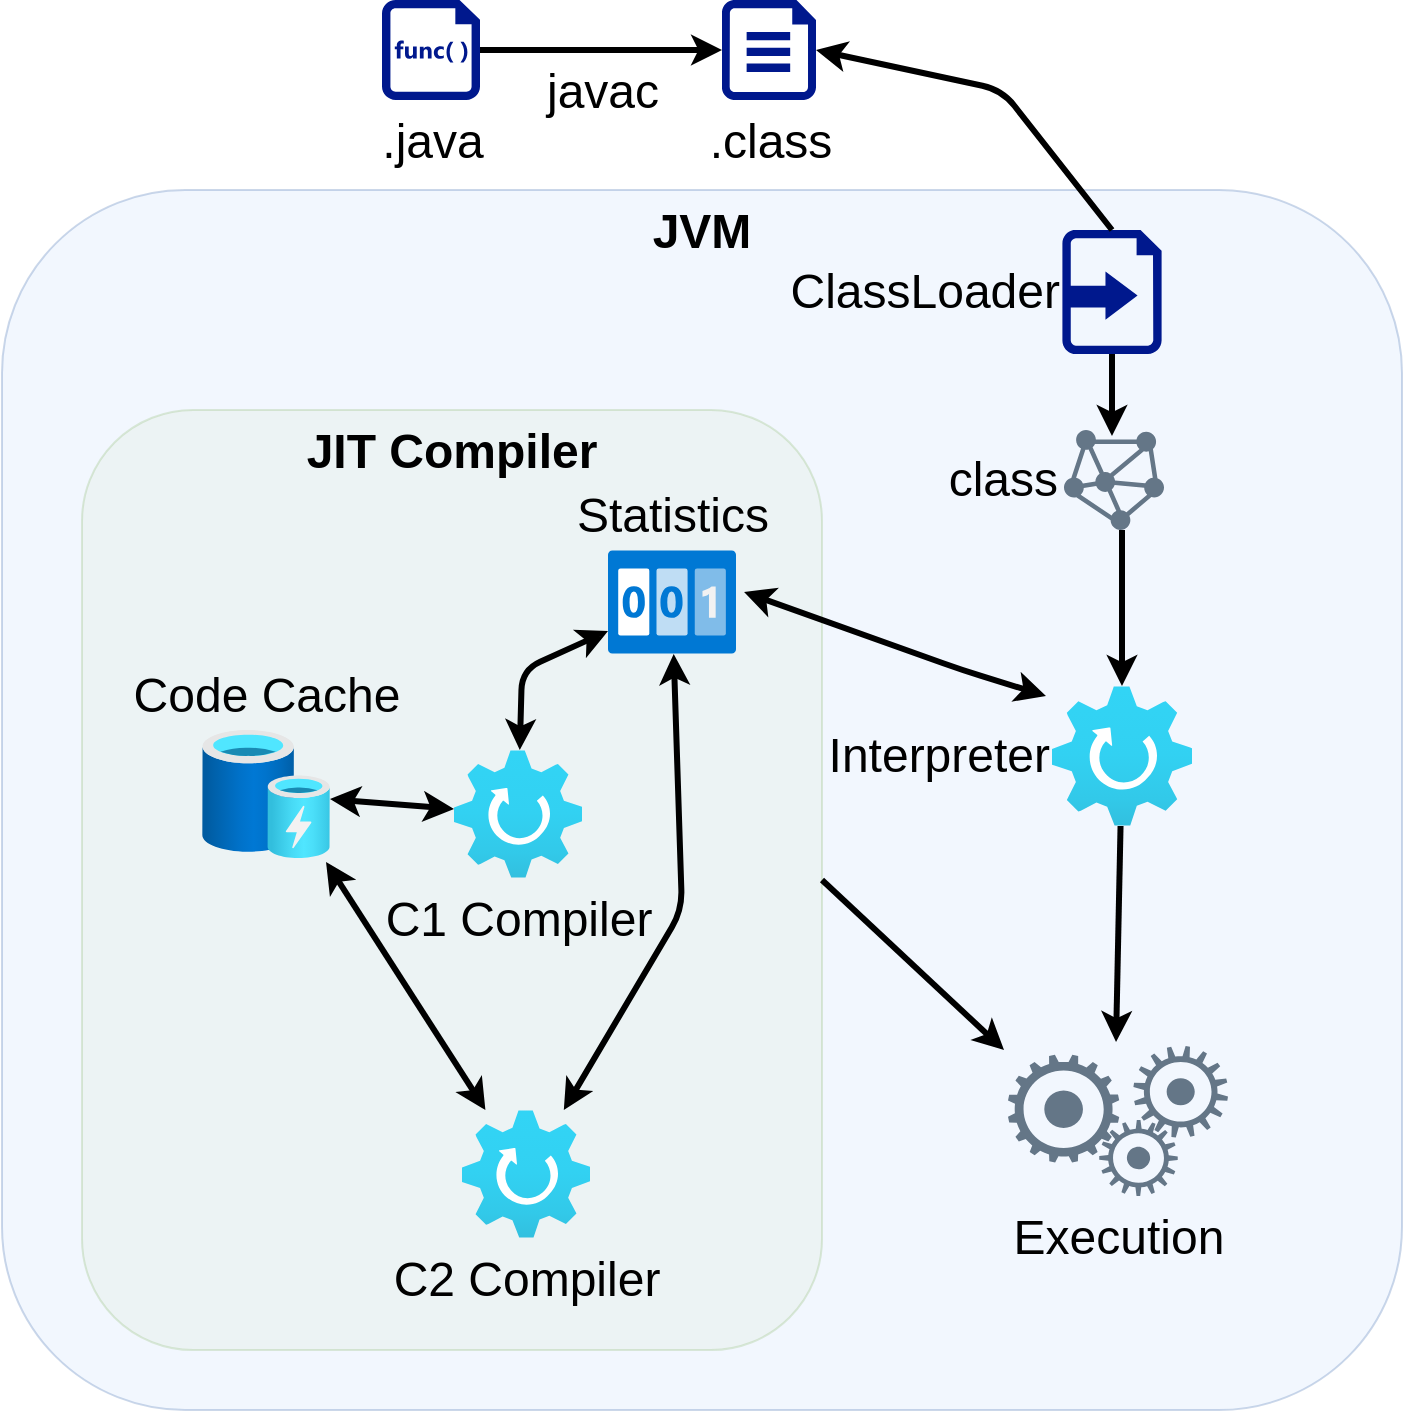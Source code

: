 <mxfile version="20.1.3" type="device" pages="8"><diagram name="Basic" id="c7558073-3199-34d8-9f00-42111426c3f3"><mxGraphModel dx="2884" dy="1136" grid="1" gridSize="10" guides="1" tooltips="1" connect="1" arrows="1" fold="1" page="1" pageScale="1" pageWidth="826" pageHeight="1169" background="none" math="0" shadow="0"><root><mxCell id="0"/><mxCell id="1" parent="0"/><mxCell id="pXYNX_YDXkistrnKwOTe-140" value="JVM" style="rounded=1;whiteSpace=wrap;html=1;fontSize=24;labelBackgroundColor=none;fillColor=#dae8fc;strokeColor=#6c8ebf;opacity=35;verticalAlign=top;fontStyle=1" parent="1" vertex="1"><mxGeometry x="-80" y="160" width="700" height="610" as="geometry"/></mxCell><mxCell id="pXYNX_YDXkistrnKwOTe-136" value="JIT Compiler" style="rounded=1;whiteSpace=wrap;html=1;fontSize=24;labelBackgroundColor=none;fillColor=#d5e8d4;strokeColor=#82b366;opacity=25;verticalAlign=top;fontStyle=1" parent="1" vertex="1"><mxGeometry x="-40" y="270" width="370" height="470" as="geometry"/></mxCell><mxCell id="pXYNX_YDXkistrnKwOTe-138" value="" style="endArrow=classic;startArrow=classic;html=1;rounded=1;fontSize=24;jumpStyle=arc;strokeWidth=3;" parent="1" source="pXYNX_YDXkistrnKwOTe-126" target="pXYNX_YDXkistrnKwOTe-127" edge="1"><mxGeometry width="50" height="50" relative="1" as="geometry"><mxPoint x="228.032" y="381.008" as="sourcePoint"/><mxPoint x="385" y="363.024" as="targetPoint"/><Array as="points"><mxPoint x="260" y="520"/></Array></mxGeometry></mxCell><mxCell id="pXYNX_YDXkistrnKwOTe-117" value=".class" style="sketch=0;aspect=fixed;pointerEvents=1;shadow=0;dashed=0;html=1;strokeColor=none;labelPosition=center;verticalLabelPosition=bottom;verticalAlign=top;align=center;fillColor=#00188D;shape=mxgraph.azure.file;fontSize=24;" parent="1" vertex="1"><mxGeometry x="280" y="65" width="47" height="50" as="geometry"/></mxCell><mxCell id="pXYNX_YDXkistrnKwOTe-120" value="javac" style="edgeStyle=orthogonalEdgeStyle;rounded=1;orthogonalLoop=1;jettySize=auto;html=1;fontSize=24;entryX=0;entryY=0.5;entryDx=0;entryDy=0;entryPerimeter=0;labelPosition=center;verticalLabelPosition=bottom;align=center;verticalAlign=top;strokeWidth=3;jumpStyle=arc;" parent="1" source="pXYNX_YDXkistrnKwOTe-118" target="pXYNX_YDXkistrnKwOTe-117" edge="1"><mxGeometry relative="1" as="geometry"><mxPoint x="203.5" y="90" as="targetPoint"/></mxGeometry></mxCell><mxCell id="pXYNX_YDXkistrnKwOTe-118" value=".java" style="sketch=0;aspect=fixed;pointerEvents=1;shadow=0;dashed=0;html=1;strokeColor=none;labelPosition=center;verticalLabelPosition=bottom;verticalAlign=top;align=center;fillColor=#00188D;shape=mxgraph.mscae.enterprise.code_file;fontSize=24;" parent="1" vertex="1"><mxGeometry x="110" y="65" width="49" height="50" as="geometry"/></mxCell><mxCell id="pXYNX_YDXkistrnKwOTe-124" value="Interpreter" style="aspect=fixed;html=1;points=[];align=right;image;fontSize=24;image=img/lib/azure2/general/Gear.svg;labelBackgroundColor=none;labelPosition=left;verticalLabelPosition=middle;verticalAlign=middle;" parent="1" vertex="1"><mxGeometry x="445" y="408" width="70" height="70" as="geometry"/></mxCell><mxCell id="pXYNX_YDXkistrnKwOTe-125" value="&lt;div style=&quot;font-size: 24px;&quot;&gt;C1 Compiler&lt;/div&gt;" style="aspect=fixed;html=1;points=[];align=center;image;fontSize=24;image=img/lib/azure2/general/Gear.svg;labelBackgroundColor=none;" parent="1" vertex="1"><mxGeometry x="146" y="440" width="64" height="64" as="geometry"/></mxCell><mxCell id="pXYNX_YDXkistrnKwOTe-126" value="C2 Compiler" style="aspect=fixed;html=1;points=[];align=center;image;fontSize=24;image=img/lib/azure2/general/Gear.svg;labelBackgroundColor=none;" parent="1" vertex="1"><mxGeometry x="150" y="620" width="64" height="64" as="geometry"/></mxCell><mxCell id="pXYNX_YDXkistrnKwOTe-127" value="Statistics" style="aspect=fixed;html=1;points=[];align=center;image;fontSize=24;image=img/lib/azure2/general/Counter.svg;labelBackgroundColor=none;verticalAlign=bottom;labelPosition=center;verticalLabelPosition=top;" parent="1" vertex="1"><mxGeometry x="223" y="340" width="64" height="52" as="geometry"/></mxCell><mxCell id="pXYNX_YDXkistrnKwOTe-130" value="Code Cache" style="aspect=fixed;html=1;points=[];align=center;image;fontSize=24;image=img/lib/azure2/general/Cache.svg;labelBackgroundColor=none;verticalAlign=bottom;horizontal=1;labelPosition=center;verticalLabelPosition=top;" parent="1" vertex="1"><mxGeometry x="20" y="430" width="64" height="64" as="geometry"/></mxCell><mxCell id="pXYNX_YDXkistrnKwOTe-131" value="" style="endArrow=classic;startArrow=classic;html=1;rounded=1;fontSize=24;strokeWidth=3;jumpStyle=arc;" parent="1" source="pXYNX_YDXkistrnKwOTe-130" target="pXYNX_YDXkistrnKwOTe-125" edge="1"><mxGeometry width="50" height="50" relative="1" as="geometry"><mxPoint x="390" y="570" as="sourcePoint"/><mxPoint x="440" y="520" as="targetPoint"/></mxGeometry></mxCell><mxCell id="pXYNX_YDXkistrnKwOTe-132" value="" style="endArrow=classic;startArrow=classic;html=1;rounded=1;fontSize=24;exitX=0.969;exitY=1.031;exitDx=0;exitDy=0;exitPerimeter=0;strokeWidth=3;jumpStyle=arc;" parent="1" source="pXYNX_YDXkistrnKwOTe-130" target="pXYNX_YDXkistrnKwOTe-126" edge="1"><mxGeometry width="50" height="50" relative="1" as="geometry"><mxPoint x="94" y="484.308" as="sourcePoint"/><mxPoint x="160" y="509.692" as="targetPoint"/><Array as="points"><mxPoint x="130" y="570"/></Array></mxGeometry></mxCell><mxCell id="pXYNX_YDXkistrnKwOTe-133" value="" style="endArrow=classic;startArrow=classic;html=1;rounded=1;fontSize=24;exitX=1.063;exitY=0.404;exitDx=0;exitDy=0;exitPerimeter=0;entryX=-0.043;entryY=0.071;entryDx=0;entryDy=0;entryPerimeter=0;strokeWidth=3;jumpStyle=arc;" parent="1" source="pXYNX_YDXkistrnKwOTe-127" target="pXYNX_YDXkistrnKwOTe-124" edge="1"><mxGeometry width="50" height="50" relative="1" as="geometry"><mxPoint x="390" y="570" as="sourcePoint"/><mxPoint x="440" y="520" as="targetPoint"/><Array as="points"><mxPoint x="400" y="400"/></Array></mxGeometry></mxCell><mxCell id="pXYNX_YDXkistrnKwOTe-135" value="ClassLoader" style="sketch=0;aspect=fixed;pointerEvents=1;shadow=0;dashed=0;html=1;strokeColor=none;labelPosition=left;verticalLabelPosition=middle;verticalAlign=middle;align=right;fillColor=#00188D;shape=mxgraph.mscae.enterprise.import_generic;fontSize=24;" parent="1" vertex="1"><mxGeometry x="450.2" y="180" width="49.6" height="62" as="geometry"/></mxCell><mxCell id="pXYNX_YDXkistrnKwOTe-137" value="" style="endArrow=classic;startArrow=classic;html=1;rounded=1;fontSize=24;strokeWidth=3;jumpStyle=arc;" parent="1" source="pXYNX_YDXkistrnKwOTe-125" target="pXYNX_YDXkistrnKwOTe-127" edge="1"><mxGeometry width="50" height="50" relative="1" as="geometry"><mxPoint x="218.032" y="371.008" as="sourcePoint"/><mxPoint x="375" y="353.024" as="targetPoint"/><Array as="points"><mxPoint x="180" y="400"/></Array></mxGeometry></mxCell><mxCell id="pXYNX_YDXkistrnKwOTe-141" value="&lt;div&gt;Execution&lt;/div&gt;" style="verticalLabelPosition=bottom;sketch=0;html=1;fillColor=#647687;strokeColor=#314354;verticalAlign=top;pointerEvents=1;align=center;shape=mxgraph.cisco_safe.security_icons.icon27;labelBackgroundColor=none;fontSize=24;fontColor=default;horizontal=1;" parent="1" vertex="1"><mxGeometry x="423" y="588" width="110" height="75" as="geometry"/></mxCell><mxCell id="pXYNX_YDXkistrnKwOTe-142" value="" style="endArrow=classic;html=1;rounded=1;fontSize=24;fontColor=default;entryX=0.491;entryY=-0.027;entryDx=0;entryDy=0;entryPerimeter=0;strokeWidth=3;jumpStyle=arc;" parent="1" source="pXYNX_YDXkistrnKwOTe-124" target="pXYNX_YDXkistrnKwOTe-141" edge="1"><mxGeometry width="50" height="50" relative="1" as="geometry"><mxPoint x="390" y="570" as="sourcePoint"/><mxPoint x="440" y="520" as="targetPoint"/><Array as="points"/></mxGeometry></mxCell><mxCell id="pXYNX_YDXkistrnKwOTe-143" value="" style="endArrow=classic;html=1;rounded=1;fontSize=24;fontColor=default;exitX=1;exitY=0.5;exitDx=0;exitDy=0;entryX=-0.018;entryY=0.027;entryDx=0;entryDy=0;entryPerimeter=0;strokeWidth=3;jumpStyle=arc;" parent="1" source="pXYNX_YDXkistrnKwOTe-136" target="pXYNX_YDXkistrnKwOTe-141" edge="1"><mxGeometry width="50" height="50" relative="1" as="geometry"><mxPoint x="320" y="580" as="sourcePoint"/><mxPoint x="370" y="530" as="targetPoint"/></mxGeometry></mxCell><mxCell id="pXYNX_YDXkistrnKwOTe-145" value="" style="endArrow=classic;html=1;rounded=1;fontSize=24;fontColor=default;exitX=0.5;exitY=0;exitDx=0;exitDy=0;exitPerimeter=0;entryX=1;entryY=0.5;entryDx=0;entryDy=0;entryPerimeter=0;jumpStyle=arc;strokeWidth=3;" parent="1" source="pXYNX_YDXkistrnKwOTe-135" target="pXYNX_YDXkistrnKwOTe-117" edge="1"><mxGeometry width="50" height="50" relative="1" as="geometry"><mxPoint x="460" y="130" as="sourcePoint"/><mxPoint x="470" y="120" as="targetPoint"/><Array as="points"><mxPoint x="420" y="110"/></Array></mxGeometry></mxCell><mxCell id="pXYNX_YDXkistrnKwOTe-150" value="class" style="verticalLabelPosition=middle;sketch=0;html=1;fillColor=#647687;strokeColor=#314354;verticalAlign=middle;pointerEvents=1;align=right;shape=mxgraph.cisco_safe.business_icons.icon6;labelBackgroundColor=none;fontSize=24;fontColor=#000000;labelPosition=left;spacingRight=2;" parent="1" vertex="1"><mxGeometry x="451" y="280" width="50" height="50" as="geometry"/></mxCell><mxCell id="pXYNX_YDXkistrnKwOTe-154" value="" style="endArrow=classic;html=1;rounded=1;fontSize=24;fontColor=default;strokeWidth=3;jumpStyle=arc;exitX=0.5;exitY=1;exitDx=0;exitDy=0;exitPerimeter=0;entryX=0.48;entryY=0.06;entryDx=0;entryDy=0;entryPerimeter=0;" parent="1" source="pXYNX_YDXkistrnKwOTe-135" target="pXYNX_YDXkistrnKwOTe-150" edge="1"><mxGeometry width="50" height="50" relative="1" as="geometry"><mxPoint x="690" y="310" as="sourcePoint"/><mxPoint x="476" y="270" as="targetPoint"/></mxGeometry></mxCell><mxCell id="pXYNX_YDXkistrnKwOTe-155" value="" style="endArrow=classic;html=1;rounded=1;fontSize=24;fontColor=default;strokeWidth=3;jumpStyle=arc;exitX=0.58;exitY=1;exitDx=0;exitDy=0;exitPerimeter=0;" parent="1" source="pXYNX_YDXkistrnKwOTe-150" target="pXYNX_YDXkistrnKwOTe-124" edge="1"><mxGeometry width="50" height="50" relative="1" as="geometry"><mxPoint x="480" y="330" as="sourcePoint"/><mxPoint x="477.5" y="372" as="targetPoint"/></mxGeometry></mxCell></root></mxGraphModel></diagram><diagram id="7E9BxypFsdhAtAatl2C3" name="Offline"><mxGraphModel dx="2908" dy="1136" grid="1" gridSize="10" guides="1" tooltips="1" connect="1" arrows="1" fold="1" page="1" pageScale="1" pageWidth="850" pageHeight="1100" math="0" shadow="0"><root><mxCell id="cVrC0hLpYWR_c4Lsmeg3-0"/><mxCell id="cVrC0hLpYWR_c4Lsmeg3-1" parent="cVrC0hLpYWR_c4Lsmeg3-0"/><mxCell id="cVrC0hLpYWR_c4Lsmeg3-2" value="" style="sketch=0;pointerEvents=1;shadow=0;dashed=0;html=1;strokeColor=none;labelPosition=center;verticalLabelPosition=bottom;verticalAlign=top;align=center;fillColor=#505050;shape=mxgraph.mscae.oms.security;fontSize=24;opacity=25;" vertex="1" parent="cVrC0hLpYWR_c4Lsmeg3-1"><mxGeometry x="430" y="50" width="70" height="90" as="geometry"/></mxCell><mxCell id="cVrC0hLpYWR_c4Lsmeg3-3" value="JVM" style="rounded=1;whiteSpace=wrap;html=1;fontSize=24;labelBackgroundColor=none;fillColor=#dae8fc;strokeColor=#6c8ebf;opacity=35;verticalAlign=top;fontStyle=1" vertex="1" parent="cVrC0hLpYWR_c4Lsmeg3-1"><mxGeometry x="-80" y="160" width="700" height="610" as="geometry"/></mxCell><mxCell id="cVrC0hLpYWR_c4Lsmeg3-4" value="JIT Compiler" style="rounded=1;whiteSpace=wrap;html=1;fontSize=24;labelBackgroundColor=none;fillColor=#d5e8d4;strokeColor=#82b366;opacity=25;verticalAlign=top;fontStyle=1" vertex="1" parent="cVrC0hLpYWR_c4Lsmeg3-1"><mxGeometry x="-40" y="270" width="370" height="470" as="geometry"/></mxCell><mxCell id="cVrC0hLpYWR_c4Lsmeg3-5" value="" style="endArrow=classic;startArrow=classic;html=1;rounded=1;fontSize=24;jumpStyle=arc;strokeWidth=3;" edge="1" parent="cVrC0hLpYWR_c4Lsmeg3-1" source="cVrC0hLpYWR_c4Lsmeg3-12" target="cVrC0hLpYWR_c4Lsmeg3-13"><mxGeometry width="50" height="50" relative="1" as="geometry"><mxPoint x="228.032" y="381.008" as="sourcePoint"/><mxPoint x="385" y="363.024" as="targetPoint"/><Array as="points"><mxPoint x="260" y="520"/></Array></mxGeometry></mxCell><mxCell id="cVrC0hLpYWR_c4Lsmeg3-7" value=".class" style="sketch=0;aspect=fixed;pointerEvents=1;shadow=0;dashed=0;html=1;strokeColor=none;labelPosition=center;verticalLabelPosition=bottom;verticalAlign=top;align=center;fillColor=#00188D;shape=mxgraph.azure.file;fontSize=24;" vertex="1" parent="cVrC0hLpYWR_c4Lsmeg3-1"><mxGeometry x="132" y="65" width="47" height="50" as="geometry"/></mxCell><mxCell id="cVrC0hLpYWR_c4Lsmeg3-8" value="javac" style="edgeStyle=orthogonalEdgeStyle;rounded=1;orthogonalLoop=1;jettySize=auto;html=1;fontSize=24;entryX=0;entryY=0.5;entryDx=0;entryDy=0;entryPerimeter=0;labelPosition=center;verticalLabelPosition=bottom;align=center;verticalAlign=top;strokeWidth=3;jumpStyle=arc;" edge="1" parent="cVrC0hLpYWR_c4Lsmeg3-1" source="cVrC0hLpYWR_c4Lsmeg3-9" target="cVrC0hLpYWR_c4Lsmeg3-7"><mxGeometry relative="1" as="geometry"><mxPoint x="55.5" y="90" as="targetPoint"/></mxGeometry></mxCell><mxCell id="cVrC0hLpYWR_c4Lsmeg3-9" value=".java" style="sketch=0;aspect=fixed;pointerEvents=1;shadow=0;dashed=0;html=1;strokeColor=none;labelPosition=center;verticalLabelPosition=bottom;verticalAlign=top;align=center;fillColor=#00188D;shape=mxgraph.mscae.enterprise.code_file;fontSize=24;" vertex="1" parent="cVrC0hLpYWR_c4Lsmeg3-1"><mxGeometry x="-38" y="65" width="49" height="50" as="geometry"/></mxCell><mxCell id="cVrC0hLpYWR_c4Lsmeg3-10" value="Interpreter" style="aspect=fixed;html=1;points=[];align=right;image;fontSize=24;image=img/lib/azure2/general/Gear.svg;labelBackgroundColor=none;labelPosition=left;verticalLabelPosition=middle;verticalAlign=middle;" vertex="1" parent="cVrC0hLpYWR_c4Lsmeg3-1"><mxGeometry x="441" y="408" width="70" height="70" as="geometry"/></mxCell><mxCell id="cVrC0hLpYWR_c4Lsmeg3-11" value="&lt;div style=&quot;font-size: 24px;&quot;&gt;C1 Compiler&lt;/div&gt;" style="aspect=fixed;html=1;points=[];align=center;image;fontSize=24;image=img/lib/azure2/general/Gear.svg;labelBackgroundColor=none;" vertex="1" parent="cVrC0hLpYWR_c4Lsmeg3-1"><mxGeometry x="146" y="440" width="64" height="64" as="geometry"/></mxCell><mxCell id="cVrC0hLpYWR_c4Lsmeg3-12" value="C2 Compiler" style="aspect=fixed;html=1;points=[];align=center;image;fontSize=24;image=img/lib/azure2/general/Gear.svg;labelBackgroundColor=none;" vertex="1" parent="cVrC0hLpYWR_c4Lsmeg3-1"><mxGeometry x="150" y="620" width="64" height="64" as="geometry"/></mxCell><mxCell id="cVrC0hLpYWR_c4Lsmeg3-13" value="Statistics" style="aspect=fixed;html=1;points=[];align=center;image;fontSize=24;image=img/lib/azure2/general/Counter.svg;labelBackgroundColor=none;verticalAlign=bottom;labelPosition=center;verticalLabelPosition=top;" vertex="1" parent="cVrC0hLpYWR_c4Lsmeg3-1"><mxGeometry x="223" y="340" width="64" height="52" as="geometry"/></mxCell><mxCell id="cVrC0hLpYWR_c4Lsmeg3-14" value="Code Cache" style="aspect=fixed;html=1;points=[];align=center;image;fontSize=24;image=img/lib/azure2/general/Cache.svg;labelBackgroundColor=none;verticalAlign=bottom;horizontal=1;labelPosition=center;verticalLabelPosition=top;" vertex="1" parent="cVrC0hLpYWR_c4Lsmeg3-1"><mxGeometry x="20" y="430" width="64" height="64" as="geometry"/></mxCell><mxCell id="cVrC0hLpYWR_c4Lsmeg3-15" value="" style="endArrow=classic;startArrow=classic;html=1;rounded=1;fontSize=24;strokeWidth=3;jumpStyle=arc;" edge="1" parent="cVrC0hLpYWR_c4Lsmeg3-1" source="cVrC0hLpYWR_c4Lsmeg3-14" target="cVrC0hLpYWR_c4Lsmeg3-11"><mxGeometry width="50" height="50" relative="1" as="geometry"><mxPoint x="390" y="570" as="sourcePoint"/><mxPoint x="440" y="520" as="targetPoint"/></mxGeometry></mxCell><mxCell id="cVrC0hLpYWR_c4Lsmeg3-16" value="" style="endArrow=classic;startArrow=classic;html=1;rounded=1;fontSize=24;exitX=0.969;exitY=1.031;exitDx=0;exitDy=0;exitPerimeter=0;strokeWidth=3;jumpStyle=arc;" edge="1" parent="cVrC0hLpYWR_c4Lsmeg3-1" source="cVrC0hLpYWR_c4Lsmeg3-14" target="cVrC0hLpYWR_c4Lsmeg3-12"><mxGeometry width="50" height="50" relative="1" as="geometry"><mxPoint x="94" y="484.308" as="sourcePoint"/><mxPoint x="160" y="509.692" as="targetPoint"/><Array as="points"><mxPoint x="130" y="570"/></Array></mxGeometry></mxCell><mxCell id="cVrC0hLpYWR_c4Lsmeg3-17" value="" style="endArrow=classic;startArrow=classic;html=1;rounded=1;fontSize=24;exitX=1.063;exitY=0.404;exitDx=0;exitDy=0;exitPerimeter=0;entryX=-0.043;entryY=0.071;entryDx=0;entryDy=0;entryPerimeter=0;strokeWidth=3;jumpStyle=arc;" edge="1" parent="cVrC0hLpYWR_c4Lsmeg3-1" source="cVrC0hLpYWR_c4Lsmeg3-13" target="cVrC0hLpYWR_c4Lsmeg3-10"><mxGeometry width="50" height="50" relative="1" as="geometry"><mxPoint x="390" y="570" as="sourcePoint"/><mxPoint x="440" y="520" as="targetPoint"/><Array as="points"><mxPoint x="400" y="400"/></Array></mxGeometry></mxCell><mxCell id="cVrC0hLpYWR_c4Lsmeg3-18" value="ClassLoader" style="sketch=0;aspect=fixed;pointerEvents=1;shadow=0;dashed=0;html=1;strokeColor=none;labelPosition=left;verticalLabelPosition=middle;verticalAlign=middle;align=right;fillColor=#00188D;shape=mxgraph.mscae.enterprise.import_generic;fontSize=24;" vertex="1" parent="cVrC0hLpYWR_c4Lsmeg3-1"><mxGeometry x="451.2" y="180" width="49.6" height="62" as="geometry"/></mxCell><mxCell id="cVrC0hLpYWR_c4Lsmeg3-19" value="" style="endArrow=classic;startArrow=classic;html=1;rounded=1;fontSize=24;strokeWidth=3;jumpStyle=arc;" edge="1" parent="cVrC0hLpYWR_c4Lsmeg3-1" source="cVrC0hLpYWR_c4Lsmeg3-11" target="cVrC0hLpYWR_c4Lsmeg3-13"><mxGeometry width="50" height="50" relative="1" as="geometry"><mxPoint x="218.032" y="371.008" as="sourcePoint"/><mxPoint x="375" y="353.024" as="targetPoint"/><Array as="points"><mxPoint x="180" y="400"/></Array></mxGeometry></mxCell><mxCell id="cVrC0hLpYWR_c4Lsmeg3-20" value="&lt;div&gt;Execution&lt;/div&gt;" style="verticalLabelPosition=bottom;sketch=0;html=1;fillColor=#647687;strokeColor=#314354;verticalAlign=top;pointerEvents=1;align=center;shape=mxgraph.cisco_safe.security_icons.icon27;labelBackgroundColor=none;fontSize=24;fontColor=default;horizontal=1;" vertex="1" parent="cVrC0hLpYWR_c4Lsmeg3-1"><mxGeometry x="422" y="588" width="110" height="75" as="geometry"/></mxCell><mxCell id="cVrC0hLpYWR_c4Lsmeg3-21" value="" style="endArrow=classic;html=1;rounded=1;fontSize=24;fontColor=default;entryX=0.491;entryY=-0.027;entryDx=0;entryDy=0;entryPerimeter=0;strokeWidth=3;jumpStyle=arc;" edge="1" parent="cVrC0hLpYWR_c4Lsmeg3-1" source="cVrC0hLpYWR_c4Lsmeg3-10" target="cVrC0hLpYWR_c4Lsmeg3-20"><mxGeometry width="50" height="50" relative="1" as="geometry"><mxPoint x="390" y="570" as="sourcePoint"/><mxPoint x="440" y="520" as="targetPoint"/><Array as="points"/></mxGeometry></mxCell><mxCell id="cVrC0hLpYWR_c4Lsmeg3-22" value="" style="endArrow=classic;html=1;rounded=1;fontSize=24;fontColor=default;exitX=1;exitY=0.5;exitDx=0;exitDy=0;entryX=-0.018;entryY=0.027;entryDx=0;entryDy=0;entryPerimeter=0;strokeWidth=3;jumpStyle=arc;" edge="1" parent="cVrC0hLpYWR_c4Lsmeg3-1" source="cVrC0hLpYWR_c4Lsmeg3-4" target="cVrC0hLpYWR_c4Lsmeg3-20"><mxGeometry width="50" height="50" relative="1" as="geometry"><mxPoint x="320" y="580" as="sourcePoint"/><mxPoint x="370" y="530" as="targetPoint"/></mxGeometry></mxCell><mxCell id="cVrC0hLpYWR_c4Lsmeg3-23" value="" style="endArrow=classic;html=1;rounded=1;fontSize=24;fontColor=default;exitX=0.5;exitY=0;exitDx=0;exitDy=0;exitPerimeter=0;jumpStyle=arc;strokeWidth=3;entryX=1;entryY=0.5;entryDx=0;entryDy=0;entryPerimeter=0;" edge="1" parent="cVrC0hLpYWR_c4Lsmeg3-1" source="cVrC0hLpYWR_c4Lsmeg3-18" target="cVrC0hLpYWR_c4Lsmeg3-25"><mxGeometry width="50" height="50" relative="1" as="geometry"><mxPoint x="460" y="130" as="sourcePoint"/><mxPoint x="510" y="80" as="targetPoint"/><Array as="points"><mxPoint x="520" y="140"/><mxPoint x="520" y="110"/></Array></mxGeometry></mxCell><mxCell id="cVrC0hLpYWR_c4Lsmeg3-25" value="&lt;div&gt;&amp;nbsp;.class&lt;/div&gt;" style="sketch=0;aspect=fixed;pointerEvents=1;shadow=0;dashed=0;html=1;strokeColor=none;labelPosition=center;verticalLabelPosition=bottom;verticalAlign=top;align=center;fillColor=#00188D;shape=mxgraph.azure.file;fontSize=24;" vertex="1" parent="cVrC0hLpYWR_c4Lsmeg3-1"><mxGeometry x="441" y="65" width="47" height="50" as="geometry"/></mxCell><mxCell id="cVrC0hLpYWR_c4Lsmeg3-26" value="" style="edgeStyle=orthogonalEdgeStyle;rounded=1;orthogonalLoop=1;jettySize=auto;html=1;fontSize=24;entryX=0;entryY=0.5;entryDx=0;entryDy=0;entryPerimeter=0;labelPosition=center;verticalLabelPosition=bottom;align=center;verticalAlign=top;strokeWidth=3;jumpStyle=arc;exitX=1;exitY=0.5;exitDx=0;exitDy=0;exitPerimeter=0;" edge="1" parent="cVrC0hLpYWR_c4Lsmeg3-1" source="cVrC0hLpYWR_c4Lsmeg3-7" target="cVrC0hLpYWR_c4Lsmeg3-25"><mxGeometry relative="1" as="geometry"><mxPoint x="288" y="100" as="targetPoint"/><mxPoint x="167" y="100" as="sourcePoint"/></mxGeometry></mxCell><mxCell id="cVrC0hLpYWR_c4Lsmeg3-27" value="Fontus" style="aspect=fixed;html=1;points=[];align=center;image;fontSize=24;image=img/lib/azure2/security/Azure_Defender.svg;" vertex="1" parent="cVrC0hLpYWR_c4Lsmeg3-1"><mxGeometry x="270" y="47" width="56.0" height="68" as="geometry"/></mxCell><mxCell id="4gbJEipeAQCTjxMaECEJ-0" value="class" style="verticalLabelPosition=middle;sketch=0;html=1;fillColor=#647687;strokeColor=#314354;verticalAlign=middle;pointerEvents=1;align=right;shape=mxgraph.cisco_safe.business_icons.icon6;labelBackgroundColor=none;fontSize=24;fontColor=#000000;labelPosition=left;spacingRight=2;" vertex="1" parent="cVrC0hLpYWR_c4Lsmeg3-1"><mxGeometry x="451" y="280" width="50" height="50" as="geometry"/></mxCell><mxCell id="4gbJEipeAQCTjxMaECEJ-1" value="" style="endArrow=classic;html=1;rounded=1;fontSize=24;fontColor=default;strokeWidth=3;jumpStyle=arc;exitX=0.5;exitY=1;exitDx=0;exitDy=0;exitPerimeter=0;entryX=0.48;entryY=0.06;entryDx=0;entryDy=0;entryPerimeter=0;" edge="1" parent="cVrC0hLpYWR_c4Lsmeg3-1" target="4gbJEipeAQCTjxMaECEJ-0"><mxGeometry width="50" height="50" relative="1" as="geometry"><mxPoint x="475" y="242" as="sourcePoint"/><mxPoint x="476" y="270" as="targetPoint"/></mxGeometry></mxCell><mxCell id="4gbJEipeAQCTjxMaECEJ-2" value="" style="endArrow=classic;html=1;rounded=1;fontSize=24;fontColor=default;strokeWidth=3;jumpStyle=arc;exitX=0.58;exitY=1;exitDx=0;exitDy=0;exitPerimeter=0;" edge="1" parent="cVrC0hLpYWR_c4Lsmeg3-1" source="4gbJEipeAQCTjxMaECEJ-0"><mxGeometry width="50" height="50" relative="1" as="geometry"><mxPoint x="480" y="330" as="sourcePoint"/><mxPoint x="480" y="408" as="targetPoint"/></mxGeometry></mxCell></root></mxGraphModel></diagram><diagram id="auoApGo1-oK_LgLWVv_-" name="Reloading"><mxGraphModel dx="2908" dy="1136" grid="1" gridSize="10" guides="1" tooltips="1" connect="1" arrows="1" fold="1" page="1" pageScale="1" pageWidth="850" pageHeight="1100" math="0" shadow="0"><root><mxCell id="HbHDy6ZlGqghTdH4PmIg-0"/><mxCell id="HbHDy6ZlGqghTdH4PmIg-1" parent="HbHDy6ZlGqghTdH4PmIg-0"/><mxCell id="HbHDy6ZlGqghTdH4PmIg-2" value="JVM" style="rounded=1;whiteSpace=wrap;html=1;fontSize=24;labelBackgroundColor=none;fillColor=#dae8fc;strokeColor=#6c8ebf;opacity=35;verticalAlign=top;fontStyle=1" vertex="1" parent="HbHDy6ZlGqghTdH4PmIg-1"><mxGeometry x="-80" y="160" width="700" height="610" as="geometry"/></mxCell><mxCell id="HbHDy6ZlGqghTdH4PmIg-3" value="JIT Compiler" style="rounded=1;whiteSpace=wrap;html=1;fontSize=24;labelBackgroundColor=none;fillColor=#d5e8d4;strokeColor=#82b366;opacity=25;verticalAlign=top;fontStyle=1" vertex="1" parent="HbHDy6ZlGqghTdH4PmIg-1"><mxGeometry x="-40" y="270" width="370" height="470" as="geometry"/></mxCell><mxCell id="HbHDy6ZlGqghTdH4PmIg-4" value="" style="endArrow=classic;startArrow=classic;html=1;rounded=1;fontSize=24;jumpStyle=arc;strokeWidth=3;" edge="1" parent="HbHDy6ZlGqghTdH4PmIg-1" source="HbHDy6ZlGqghTdH4PmIg-10" target="HbHDy6ZlGqghTdH4PmIg-11"><mxGeometry width="50" height="50" relative="1" as="geometry"><mxPoint x="228.032" y="381.008" as="sourcePoint"/><mxPoint x="385" y="363.024" as="targetPoint"/><Array as="points"><mxPoint x="260" y="520"/></Array></mxGeometry></mxCell><mxCell id="HbHDy6ZlGqghTdH4PmIg-5" value=".class" style="sketch=0;aspect=fixed;pointerEvents=1;shadow=0;dashed=0;html=1;strokeColor=none;labelPosition=center;verticalLabelPosition=bottom;verticalAlign=top;align=center;fillColor=#00188D;shape=mxgraph.azure.file;fontSize=24;" vertex="1" parent="HbHDy6ZlGqghTdH4PmIg-1"><mxGeometry x="280" y="65" width="47" height="50" as="geometry"/></mxCell><mxCell id="HbHDy6ZlGqghTdH4PmIg-6" value="javac" style="edgeStyle=orthogonalEdgeStyle;rounded=1;orthogonalLoop=1;jettySize=auto;html=1;fontSize=24;entryX=0;entryY=0.5;entryDx=0;entryDy=0;entryPerimeter=0;labelPosition=center;verticalLabelPosition=bottom;align=center;verticalAlign=top;strokeWidth=3;jumpStyle=arc;" edge="1" parent="HbHDy6ZlGqghTdH4PmIg-1" source="HbHDy6ZlGqghTdH4PmIg-7" target="HbHDy6ZlGqghTdH4PmIg-5"><mxGeometry relative="1" as="geometry"><mxPoint x="203.5" y="90" as="targetPoint"/></mxGeometry></mxCell><mxCell id="HbHDy6ZlGqghTdH4PmIg-7" value=".java" style="sketch=0;aspect=fixed;pointerEvents=1;shadow=0;dashed=0;html=1;strokeColor=none;labelPosition=center;verticalLabelPosition=bottom;verticalAlign=top;align=center;fillColor=#00188D;shape=mxgraph.mscae.enterprise.code_file;fontSize=24;" vertex="1" parent="HbHDy6ZlGqghTdH4PmIg-1"><mxGeometry x="110" y="65" width="49" height="50" as="geometry"/></mxCell><mxCell id="HbHDy6ZlGqghTdH4PmIg-8" value="Interpreter" style="aspect=fixed;html=1;points=[];align=right;image;fontSize=24;image=img/lib/azure2/general/Gear.svg;labelBackgroundColor=none;labelPosition=left;verticalLabelPosition=middle;verticalAlign=middle;" vertex="1" parent="HbHDy6ZlGqghTdH4PmIg-1"><mxGeometry x="441" y="408" width="70" height="70" as="geometry"/></mxCell><mxCell id="HbHDy6ZlGqghTdH4PmIg-9" value="&lt;div style=&quot;font-size: 24px;&quot;&gt;C1 Compiler&lt;/div&gt;" style="aspect=fixed;html=1;points=[];align=center;image;fontSize=24;image=img/lib/azure2/general/Gear.svg;labelBackgroundColor=none;" vertex="1" parent="HbHDy6ZlGqghTdH4PmIg-1"><mxGeometry x="146" y="440" width="64" height="64" as="geometry"/></mxCell><mxCell id="HbHDy6ZlGqghTdH4PmIg-10" value="C2 Compiler" style="aspect=fixed;html=1;points=[];align=center;image;fontSize=24;image=img/lib/azure2/general/Gear.svg;labelBackgroundColor=none;" vertex="1" parent="HbHDy6ZlGqghTdH4PmIg-1"><mxGeometry x="150" y="620" width="64" height="64" as="geometry"/></mxCell><mxCell id="HbHDy6ZlGqghTdH4PmIg-11" value="Statistics" style="aspect=fixed;html=1;points=[];align=center;image;fontSize=24;image=img/lib/azure2/general/Counter.svg;labelBackgroundColor=none;verticalAlign=bottom;labelPosition=center;verticalLabelPosition=top;" vertex="1" parent="HbHDy6ZlGqghTdH4PmIg-1"><mxGeometry x="223" y="340" width="64" height="52" as="geometry"/></mxCell><mxCell id="HbHDy6ZlGqghTdH4PmIg-12" value="Code Cache" style="aspect=fixed;html=1;points=[];align=center;image;fontSize=24;image=img/lib/azure2/general/Cache.svg;labelBackgroundColor=none;verticalAlign=bottom;horizontal=1;labelPosition=center;verticalLabelPosition=top;" vertex="1" parent="HbHDy6ZlGqghTdH4PmIg-1"><mxGeometry x="20" y="430" width="64" height="64" as="geometry"/></mxCell><mxCell id="HbHDy6ZlGqghTdH4PmIg-13" value="" style="endArrow=classic;startArrow=classic;html=1;rounded=1;fontSize=24;strokeWidth=3;jumpStyle=arc;" edge="1" parent="HbHDy6ZlGqghTdH4PmIg-1" source="HbHDy6ZlGqghTdH4PmIg-12" target="HbHDy6ZlGqghTdH4PmIg-9"><mxGeometry width="50" height="50" relative="1" as="geometry"><mxPoint x="390" y="570" as="sourcePoint"/><mxPoint x="440" y="520" as="targetPoint"/></mxGeometry></mxCell><mxCell id="HbHDy6ZlGqghTdH4PmIg-14" value="" style="endArrow=classic;startArrow=classic;html=1;rounded=1;fontSize=24;exitX=0.969;exitY=1.031;exitDx=0;exitDy=0;exitPerimeter=0;strokeWidth=3;jumpStyle=arc;" edge="1" parent="HbHDy6ZlGqghTdH4PmIg-1" source="HbHDy6ZlGqghTdH4PmIg-12" target="HbHDy6ZlGqghTdH4PmIg-10"><mxGeometry width="50" height="50" relative="1" as="geometry"><mxPoint x="94" y="484.308" as="sourcePoint"/><mxPoint x="160" y="509.692" as="targetPoint"/><Array as="points"><mxPoint x="130" y="570"/></Array></mxGeometry></mxCell><mxCell id="HbHDy6ZlGqghTdH4PmIg-15" value="" style="endArrow=classic;startArrow=classic;html=1;rounded=1;fontSize=24;exitX=1.063;exitY=0.404;exitDx=0;exitDy=0;exitPerimeter=0;entryX=-0.043;entryY=0.071;entryDx=0;entryDy=0;entryPerimeter=0;strokeWidth=3;jumpStyle=arc;" edge="1" parent="HbHDy6ZlGqghTdH4PmIg-1" source="HbHDy6ZlGqghTdH4PmIg-11" target="HbHDy6ZlGqghTdH4PmIg-8"><mxGeometry width="50" height="50" relative="1" as="geometry"><mxPoint x="390" y="570" as="sourcePoint"/><mxPoint x="440" y="520" as="targetPoint"/><Array as="points"><mxPoint x="400" y="400"/></Array></mxGeometry></mxCell><mxCell id="HbHDy6ZlGqghTdH4PmIg-16" value="ClassLoader" style="sketch=0;aspect=fixed;pointerEvents=1;shadow=0;dashed=0;html=1;strokeColor=none;labelPosition=left;verticalLabelPosition=middle;verticalAlign=middle;align=right;fillColor=#00188D;shape=mxgraph.mscae.enterprise.import_generic;fontSize=24;" vertex="1" parent="HbHDy6ZlGqghTdH4PmIg-1"><mxGeometry x="451.2" y="180" width="49.6" height="62" as="geometry"/></mxCell><mxCell id="HbHDy6ZlGqghTdH4PmIg-17" value="" style="endArrow=classic;startArrow=classic;html=1;rounded=1;fontSize=24;strokeWidth=3;jumpStyle=arc;" edge="1" parent="HbHDy6ZlGqghTdH4PmIg-1" source="HbHDy6ZlGqghTdH4PmIg-9" target="HbHDy6ZlGqghTdH4PmIg-11"><mxGeometry width="50" height="50" relative="1" as="geometry"><mxPoint x="218.032" y="371.008" as="sourcePoint"/><mxPoint x="375" y="353.024" as="targetPoint"/><Array as="points"><mxPoint x="180" y="400"/></Array></mxGeometry></mxCell><mxCell id="HbHDy6ZlGqghTdH4PmIg-18" value="&lt;div&gt;Execution&lt;/div&gt;" style="verticalLabelPosition=bottom;sketch=0;html=1;fillColor=#647687;strokeColor=#314354;verticalAlign=top;pointerEvents=1;align=center;shape=mxgraph.cisco_safe.security_icons.icon27;labelBackgroundColor=none;fontSize=24;fontColor=default;horizontal=1;" vertex="1" parent="HbHDy6ZlGqghTdH4PmIg-1"><mxGeometry x="422" y="588" width="110" height="75" as="geometry"/></mxCell><mxCell id="HbHDy6ZlGqghTdH4PmIg-19" value="" style="endArrow=classic;html=1;rounded=1;fontSize=24;fontColor=default;entryX=0.491;entryY=-0.027;entryDx=0;entryDy=0;entryPerimeter=0;strokeWidth=3;jumpStyle=arc;" edge="1" parent="HbHDy6ZlGqghTdH4PmIg-1" source="HbHDy6ZlGqghTdH4PmIg-8" target="HbHDy6ZlGqghTdH4PmIg-18"><mxGeometry width="50" height="50" relative="1" as="geometry"><mxPoint x="390" y="570" as="sourcePoint"/><mxPoint x="440" y="520" as="targetPoint"/><Array as="points"/></mxGeometry></mxCell><mxCell id="HbHDy6ZlGqghTdH4PmIg-20" value="" style="endArrow=classic;html=1;rounded=1;fontSize=24;fontColor=default;exitX=1;exitY=0.5;exitDx=0;exitDy=0;entryX=-0.018;entryY=0.027;entryDx=0;entryDy=0;entryPerimeter=0;strokeWidth=3;jumpStyle=arc;" edge="1" parent="HbHDy6ZlGqghTdH4PmIg-1" source="HbHDy6ZlGqghTdH4PmIg-3" target="HbHDy6ZlGqghTdH4PmIg-18"><mxGeometry width="50" height="50" relative="1" as="geometry"><mxPoint x="320" y="580" as="sourcePoint"/><mxPoint x="370" y="530" as="targetPoint"/></mxGeometry></mxCell><mxCell id="HbHDy6ZlGqghTdH4PmIg-21" value="" style="endArrow=classic;html=1;rounded=1;fontSize=24;fontColor=default;exitX=0.5;exitY=0;exitDx=0;exitDy=0;exitPerimeter=0;entryX=1;entryY=0.5;entryDx=0;entryDy=0;entryPerimeter=0;jumpStyle=arc;strokeWidth=3;" edge="1" parent="HbHDy6ZlGqghTdH4PmIg-1" source="HbHDy6ZlGqghTdH4PmIg-16" target="HbHDy6ZlGqghTdH4PmIg-5"><mxGeometry width="50" height="50" relative="1" as="geometry"><mxPoint x="460" y="130" as="sourcePoint"/><mxPoint x="470" y="120" as="targetPoint"/><Array as="points"><mxPoint x="420" y="110"/></Array></mxGeometry></mxCell><mxCell id="HbHDy6ZlGqghTdH4PmIg-23" value="Internet" style="sketch=0;aspect=fixed;pointerEvents=1;shadow=0;dashed=0;html=1;strokeColor=#0000FF;labelPosition=center;verticalLabelPosition=middle;verticalAlign=bottom;align=center;fillColor=#66B2FF;shape=mxgraph.mscae.enterprise.internet;fontSize=24;" vertex="1" parent="HbHDy6ZlGqghTdH4PmIg-1"><mxGeometry x="520" y="22" width="150" height="93" as="geometry"/></mxCell><mxCell id="HbHDy6ZlGqghTdH4PmIg-24" value="" style="endArrow=classic;html=1;rounded=1;fontSize=24;entryX=1;entryY=0.5;entryDx=0;entryDy=0;entryPerimeter=0;strokeWidth=3;jumpStyle=arc;exitX=0.964;exitY=0;exitDx=0;exitDy=0;exitPerimeter=0;" edge="1" parent="HbHDy6ZlGqghTdH4PmIg-1" source="HbHDy6ZlGqghTdH4PmIg-18" target="HbHDy6ZlGqghTdH4PmIg-16"><mxGeometry width="50" height="50" relative="1" as="geometry"><mxPoint x="690" y="550" as="sourcePoint"/><mxPoint x="740" y="500" as="targetPoint"/><Array as="points"><mxPoint x="590" y="320"/></Array></mxGeometry></mxCell><mxCell id="HbHDy6ZlGqghTdH4PmIg-25" value="" style="endArrow=classic;html=1;rounded=1;fontSize=24;strokeWidth=3;jumpStyle=arc;entryX=0.5;entryY=1;entryDx=0;entryDy=0;entryPerimeter=0;exitX=0.9;exitY=0.09;exitDx=0;exitDy=0;exitPerimeter=0;" edge="1" parent="HbHDy6ZlGqghTdH4PmIg-1" source="HbHDy6ZlGqghTdH4PmIg-16" target="HbHDy6ZlGqghTdH4PmIg-23"><mxGeometry width="50" height="50" relative="1" as="geometry"><mxPoint x="530" y="180" as="sourcePoint"/><mxPoint x="580" y="130" as="targetPoint"/></mxGeometry></mxCell><mxCell id="dPVl9n5aaZQAFmyibdwk-0" value="class" style="verticalLabelPosition=middle;sketch=0;html=1;fillColor=#647687;strokeColor=#314354;verticalAlign=middle;pointerEvents=1;align=right;shape=mxgraph.cisco_safe.business_icons.icon6;labelBackgroundColor=none;fontSize=24;fontColor=#000000;labelPosition=left;spacingRight=2;" vertex="1" parent="HbHDy6ZlGqghTdH4PmIg-1"><mxGeometry x="451" y="280" width="50" height="50" as="geometry"/></mxCell><mxCell id="dPVl9n5aaZQAFmyibdwk-1" value="" style="endArrow=classic;html=1;rounded=1;fontSize=24;fontColor=default;strokeWidth=3;jumpStyle=arc;exitX=0.5;exitY=1;exitDx=0;exitDy=0;exitPerimeter=0;entryX=0.48;entryY=0.06;entryDx=0;entryDy=0;entryPerimeter=0;" edge="1" parent="HbHDy6ZlGqghTdH4PmIg-1" target="dPVl9n5aaZQAFmyibdwk-0"><mxGeometry width="50" height="50" relative="1" as="geometry"><mxPoint x="475" y="242" as="sourcePoint"/><mxPoint x="476" y="270" as="targetPoint"/></mxGeometry></mxCell><mxCell id="dPVl9n5aaZQAFmyibdwk-2" value="" style="endArrow=classic;html=1;rounded=1;fontSize=24;fontColor=default;strokeWidth=3;jumpStyle=arc;exitX=0.58;exitY=1;exitDx=0;exitDy=0;exitPerimeter=0;" edge="1" parent="HbHDy6ZlGqghTdH4PmIg-1" source="dPVl9n5aaZQAFmyibdwk-0"><mxGeometry width="50" height="50" relative="1" as="geometry"><mxPoint x="480" y="330" as="sourcePoint"/><mxPoint x="480" y="408" as="targetPoint"/></mxGeometry></mxCell></root></mxGraphModel></diagram><diagram id="Sf0YAR4MJDpzlBCObqQw" name="Dynamic Code Gen"><mxGraphModel dx="2908" dy="1136" grid="1" gridSize="10" guides="1" tooltips="1" connect="1" arrows="1" fold="1" page="1" pageScale="1" pageWidth="850" pageHeight="1100" math="0" shadow="0"><root><mxCell id="ac756PEqyZZx4M_xLIq8-0"/><mxCell id="ac756PEqyZZx4M_xLIq8-1" parent="ac756PEqyZZx4M_xLIq8-0"/><mxCell id="ac756PEqyZZx4M_xLIq8-2" value="JVM" style="rounded=1;whiteSpace=wrap;html=1;fontSize=24;labelBackgroundColor=none;fillColor=#dae8fc;strokeColor=#6c8ebf;opacity=35;verticalAlign=top;fontStyle=1" vertex="1" parent="ac756PEqyZZx4M_xLIq8-1"><mxGeometry x="-80" y="150" width="820" height="620" as="geometry"/></mxCell><mxCell id="ac756PEqyZZx4M_xLIq8-3" value="JIT Compiler" style="rounded=1;whiteSpace=wrap;html=1;fontSize=24;labelBackgroundColor=none;fillColor=#d5e8d4;strokeColor=#82b366;opacity=25;verticalAlign=top;fontStyle=1" vertex="1" parent="ac756PEqyZZx4M_xLIq8-1"><mxGeometry x="-40" y="270" width="370" height="470" as="geometry"/></mxCell><mxCell id="ac756PEqyZZx4M_xLIq8-4" value="" style="endArrow=classic;startArrow=classic;html=1;rounded=1;fontSize=24;jumpStyle=arc;strokeWidth=3;" edge="1" parent="ac756PEqyZZx4M_xLIq8-1" source="ac756PEqyZZx4M_xLIq8-10" target="ac756PEqyZZx4M_xLIq8-11"><mxGeometry width="50" height="50" relative="1" as="geometry"><mxPoint x="228.032" y="381.008" as="sourcePoint"/><mxPoint x="385" y="363.024" as="targetPoint"/><Array as="points"><mxPoint x="260" y="520"/></Array></mxGeometry></mxCell><mxCell id="ac756PEqyZZx4M_xLIq8-5" value="" style="sketch=0;aspect=fixed;pointerEvents=1;shadow=0;dashed=0;html=1;strokeColor=none;labelPosition=center;verticalLabelPosition=bottom;verticalAlign=top;align=center;fillColor=#00188D;shape=mxgraph.azure.file;fontSize=24;" vertex="1" parent="ac756PEqyZZx4M_xLIq8-1"><mxGeometry x="280" y="65" width="47" height="50" as="geometry"/></mxCell><mxCell id="ac756PEqyZZx4M_xLIq8-6" value="javac" style="edgeStyle=orthogonalEdgeStyle;rounded=1;orthogonalLoop=1;jettySize=auto;html=1;fontSize=24;entryX=0;entryY=0.5;entryDx=0;entryDy=0;entryPerimeter=0;labelPosition=center;verticalLabelPosition=bottom;align=center;verticalAlign=top;strokeWidth=3;jumpStyle=arc;" edge="1" parent="ac756PEqyZZx4M_xLIq8-1" source="ac756PEqyZZx4M_xLIq8-7" target="ac756PEqyZZx4M_xLIq8-5"><mxGeometry relative="1" as="geometry"><mxPoint x="203.5" y="90" as="targetPoint"/></mxGeometry></mxCell><mxCell id="ac756PEqyZZx4M_xLIq8-7" value="" style="sketch=0;aspect=fixed;pointerEvents=1;shadow=0;dashed=0;html=1;strokeColor=none;labelPosition=center;verticalLabelPosition=bottom;verticalAlign=top;align=center;fillColor=#00188D;shape=mxgraph.mscae.enterprise.code_file;fontSize=24;" vertex="1" parent="ac756PEqyZZx4M_xLIq8-1"><mxGeometry x="110" y="65" width="49" height="50" as="geometry"/></mxCell><mxCell id="ac756PEqyZZx4M_xLIq8-8" value="Interpreter" style="aspect=fixed;html=1;points=[];align=right;image;fontSize=24;image=img/lib/azure2/general/Gear.svg;labelBackgroundColor=none;labelPosition=left;verticalLabelPosition=middle;verticalAlign=middle;" vertex="1" parent="ac756PEqyZZx4M_xLIq8-1"><mxGeometry x="441" y="408" width="70" height="70" as="geometry"/></mxCell><mxCell id="ac756PEqyZZx4M_xLIq8-9" value="&lt;div style=&quot;font-size: 24px;&quot;&gt;C1 Compiler&lt;/div&gt;" style="aspect=fixed;html=1;points=[];align=center;image;fontSize=24;image=img/lib/azure2/general/Gear.svg;labelBackgroundColor=none;" vertex="1" parent="ac756PEqyZZx4M_xLIq8-1"><mxGeometry x="146" y="440" width="64" height="64" as="geometry"/></mxCell><mxCell id="ac756PEqyZZx4M_xLIq8-10" value="C2 Compiler" style="aspect=fixed;html=1;points=[];align=center;image;fontSize=24;image=img/lib/azure2/general/Gear.svg;labelBackgroundColor=none;" vertex="1" parent="ac756PEqyZZx4M_xLIq8-1"><mxGeometry x="150" y="620" width="64" height="64" as="geometry"/></mxCell><mxCell id="ac756PEqyZZx4M_xLIq8-11" value="Statistics" style="aspect=fixed;html=1;points=[];align=center;image;fontSize=24;image=img/lib/azure2/general/Counter.svg;labelBackgroundColor=none;verticalAlign=bottom;labelPosition=center;verticalLabelPosition=top;" vertex="1" parent="ac756PEqyZZx4M_xLIq8-1"><mxGeometry x="223" y="340" width="64" height="52" as="geometry"/></mxCell><mxCell id="ac756PEqyZZx4M_xLIq8-12" value="Code Cache" style="aspect=fixed;html=1;points=[];align=center;image;fontSize=24;image=img/lib/azure2/general/Cache.svg;labelBackgroundColor=none;verticalAlign=bottom;horizontal=1;labelPosition=center;verticalLabelPosition=top;" vertex="1" parent="ac756PEqyZZx4M_xLIq8-1"><mxGeometry x="20" y="430" width="64" height="64" as="geometry"/></mxCell><mxCell id="ac756PEqyZZx4M_xLIq8-13" value="" style="endArrow=classic;startArrow=classic;html=1;rounded=1;fontSize=24;strokeWidth=3;jumpStyle=arc;" edge="1" parent="ac756PEqyZZx4M_xLIq8-1" source="ac756PEqyZZx4M_xLIq8-12" target="ac756PEqyZZx4M_xLIq8-9"><mxGeometry width="50" height="50" relative="1" as="geometry"><mxPoint x="390" y="570" as="sourcePoint"/><mxPoint x="440" y="520" as="targetPoint"/></mxGeometry></mxCell><mxCell id="ac756PEqyZZx4M_xLIq8-14" value="" style="endArrow=classic;startArrow=classic;html=1;rounded=1;fontSize=24;exitX=0.969;exitY=1.031;exitDx=0;exitDy=0;exitPerimeter=0;strokeWidth=3;jumpStyle=arc;" edge="1" parent="ac756PEqyZZx4M_xLIq8-1" source="ac756PEqyZZx4M_xLIq8-12" target="ac756PEqyZZx4M_xLIq8-10"><mxGeometry width="50" height="50" relative="1" as="geometry"><mxPoint x="94" y="484.308" as="sourcePoint"/><mxPoint x="160" y="509.692" as="targetPoint"/><Array as="points"><mxPoint x="130" y="570"/></Array></mxGeometry></mxCell><mxCell id="ac756PEqyZZx4M_xLIq8-15" value="" style="endArrow=classic;startArrow=classic;html=1;rounded=1;fontSize=24;exitX=1.063;exitY=0.404;exitDx=0;exitDy=0;exitPerimeter=0;entryX=-0.043;entryY=0.071;entryDx=0;entryDy=0;entryPerimeter=0;strokeWidth=3;jumpStyle=arc;" edge="1" parent="ac756PEqyZZx4M_xLIq8-1" source="ac756PEqyZZx4M_xLIq8-11" target="ac756PEqyZZx4M_xLIq8-8"><mxGeometry width="50" height="50" relative="1" as="geometry"><mxPoint x="390" y="570" as="sourcePoint"/><mxPoint x="440" y="520" as="targetPoint"/><Array as="points"><mxPoint x="400" y="400"/></Array></mxGeometry></mxCell><mxCell id="ac756PEqyZZx4M_xLIq8-16" value="ClassLoader" style="sketch=0;aspect=fixed;pointerEvents=1;shadow=0;dashed=0;html=1;strokeColor=none;labelPosition=left;verticalLabelPosition=middle;verticalAlign=middle;align=right;fillColor=#00188D;shape=mxgraph.mscae.enterprise.import_generic;fontSize=24;" vertex="1" parent="ac756PEqyZZx4M_xLIq8-1"><mxGeometry x="451.2" y="180" width="49.6" height="62" as="geometry"/></mxCell><mxCell id="ac756PEqyZZx4M_xLIq8-17" value="" style="endArrow=classic;startArrow=classic;html=1;rounded=1;fontSize=24;strokeWidth=3;jumpStyle=arc;" edge="1" parent="ac756PEqyZZx4M_xLIq8-1" source="ac756PEqyZZx4M_xLIq8-9" target="ac756PEqyZZx4M_xLIq8-11"><mxGeometry width="50" height="50" relative="1" as="geometry"><mxPoint x="218.032" y="371.008" as="sourcePoint"/><mxPoint x="375" y="353.024" as="targetPoint"/><Array as="points"><mxPoint x="180" y="400"/></Array></mxGeometry></mxCell><mxCell id="ac756PEqyZZx4M_xLIq8-18" value="&lt;div&gt;Execution&lt;/div&gt;" style="verticalLabelPosition=bottom;sketch=0;html=1;fillColor=#647687;strokeColor=#314354;verticalAlign=top;pointerEvents=1;align=center;shape=mxgraph.cisco_safe.security_icons.icon27;labelBackgroundColor=none;fontSize=24;fontColor=default;horizontal=1;" vertex="1" parent="ac756PEqyZZx4M_xLIq8-1"><mxGeometry x="422" y="588" width="110" height="75" as="geometry"/></mxCell><mxCell id="ac756PEqyZZx4M_xLIq8-19" value="" style="endArrow=classic;html=1;rounded=1;fontSize=24;fontColor=default;entryX=0.491;entryY=-0.027;entryDx=0;entryDy=0;entryPerimeter=0;strokeWidth=3;jumpStyle=arc;" edge="1" parent="ac756PEqyZZx4M_xLIq8-1" source="ac756PEqyZZx4M_xLIq8-8" target="ac756PEqyZZx4M_xLIq8-18"><mxGeometry width="50" height="50" relative="1" as="geometry"><mxPoint x="390" y="570" as="sourcePoint"/><mxPoint x="440" y="520" as="targetPoint"/><Array as="points"/></mxGeometry></mxCell><mxCell id="ac756PEqyZZx4M_xLIq8-20" value="" style="endArrow=classic;html=1;rounded=1;fontSize=24;fontColor=default;exitX=1;exitY=0.5;exitDx=0;exitDy=0;entryX=-0.018;entryY=0.027;entryDx=0;entryDy=0;entryPerimeter=0;strokeWidth=3;jumpStyle=arc;" edge="1" parent="ac756PEqyZZx4M_xLIq8-1" source="ac756PEqyZZx4M_xLIq8-3" target="ac756PEqyZZx4M_xLIq8-18"><mxGeometry width="50" height="50" relative="1" as="geometry"><mxPoint x="320" y="580" as="sourcePoint"/><mxPoint x="370" y="530" as="targetPoint"/></mxGeometry></mxCell><mxCell id="ac756PEqyZZx4M_xLIq8-21" value="" style="endArrow=classic;html=1;rounded=1;fontSize=24;fontColor=default;exitX=0.5;exitY=0;exitDx=0;exitDy=0;exitPerimeter=0;entryX=1;entryY=0.5;entryDx=0;entryDy=0;entryPerimeter=0;jumpStyle=arc;strokeWidth=3;" edge="1" parent="ac756PEqyZZx4M_xLIq8-1" source="ac756PEqyZZx4M_xLIq8-16" target="ac756PEqyZZx4M_xLIq8-5"><mxGeometry width="50" height="50" relative="1" as="geometry"><mxPoint x="460" y="130" as="sourcePoint"/><mxPoint x="470" y="120" as="targetPoint"/><Array as="points"><mxPoint x="420" y="110"/></Array></mxGeometry></mxCell><mxCell id="ac756PEqyZZx4M_xLIq8-23" value="Internet" style="sketch=0;aspect=fixed;pointerEvents=1;shadow=0;dashed=0;html=1;strokeColor=#0000FF;labelPosition=center;verticalLabelPosition=middle;verticalAlign=bottom;align=center;fillColor=#66B2FF;shape=mxgraph.mscae.enterprise.internet;fontSize=24;" vertex="1" parent="ac756PEqyZZx4M_xLIq8-1"><mxGeometry x="520" y="22" width="150" height="93" as="geometry"/></mxCell><mxCell id="ac756PEqyZZx4M_xLIq8-24" value="" style="endArrow=classic;html=1;rounded=1;fontSize=24;entryX=1;entryY=0.5;entryDx=0;entryDy=0;entryPerimeter=0;strokeWidth=3;jumpStyle=arc;exitX=0.964;exitY=0;exitDx=0;exitDy=0;exitPerimeter=0;" edge="1" parent="ac756PEqyZZx4M_xLIq8-1" source="ac756PEqyZZx4M_xLIq8-18" target="ac756PEqyZZx4M_xLIq8-16"><mxGeometry width="50" height="50" relative="1" as="geometry"><mxPoint x="690" y="550" as="sourcePoint"/><mxPoint x="740" y="500" as="targetPoint"/><Array as="points"><mxPoint x="590" y="320"/></Array></mxGeometry></mxCell><mxCell id="ac756PEqyZZx4M_xLIq8-25" value="" style="endArrow=classic;html=1;rounded=1;fontSize=24;strokeWidth=3;jumpStyle=arc;entryX=0.5;entryY=1;entryDx=0;entryDy=0;entryPerimeter=0;exitX=0.9;exitY=0.09;exitDx=0;exitDy=0;exitPerimeter=0;" edge="1" parent="ac756PEqyZZx4M_xLIq8-1" source="ac756PEqyZZx4M_xLIq8-16" target="ac756PEqyZZx4M_xLIq8-23"><mxGeometry width="50" height="50" relative="1" as="geometry"><mxPoint x="530" y="180" as="sourcePoint"/><mxPoint x="580" y="130" as="targetPoint"/></mxGeometry></mxCell><mxCell id="ac756PEqyZZx4M_xLIq8-26" value="" style="sketch=0;aspect=fixed;pointerEvents=1;shadow=0;dashed=0;html=1;strokeColor=none;labelPosition=center;verticalLabelPosition=bottom;verticalAlign=top;align=center;fillColor=#00188D;shape=mxgraph.azure.file;fontSize=24;" vertex="1" parent="ac756PEqyZZx4M_xLIq8-1"><mxGeometry x="580" y="195" width="70.5" height="75" as="geometry"/></mxCell><mxCell id="ac756PEqyZZx4M_xLIq8-27" value="&lt;div style=&quot;font-size: 20px;&quot;&gt;Dynamic&lt;/div&gt;&lt;div style=&quot;font-size: 20px;&quot;&gt;Code&lt;/div&gt;&lt;div style=&quot;font-size: 20px;&quot;&gt;Generation&lt;/div&gt;" style="endArrow=classic;html=1;rounded=1;exitX=0.973;exitY=0.027;exitDx=0;exitDy=0;exitPerimeter=0;entryX=0.5;entryY=1;entryDx=0;entryDy=0;entryPerimeter=0;jumpStyle=arc;strokeWidth=3;fontSize=20;labelPosition=right;verticalLabelPosition=middle;align=left;verticalAlign=middle;labelBackgroundColor=none;spacingLeft=6;" edge="1" parent="ac756PEqyZZx4M_xLIq8-1" source="ac756PEqyZZx4M_xLIq8-18" target="ac756PEqyZZx4M_xLIq8-26"><mxGeometry width="50" height="50" relative="1" as="geometry"><mxPoint x="-30" y="600" as="sourcePoint"/><mxPoint x="20" y="550" as="targetPoint"/><Array as="points"><mxPoint x="630" y="460"/></Array></mxGeometry></mxCell><mxCell id="ac756PEqyZZx4M_xLIq8-28" value="" style="endArrow=classic;html=1;rounded=1;strokeWidth=3;jumpStyle=arc;exitX=1;exitY=0.5;exitDx=0;exitDy=0;exitPerimeter=0;entryX=0;entryY=0.5;entryDx=0;entryDy=0;entryPerimeter=0;" edge="1" parent="ac756PEqyZZx4M_xLIq8-1" source="ac756PEqyZZx4M_xLIq8-16" target="ac756PEqyZZx4M_xLIq8-26"><mxGeometry width="50" height="50" relative="1" as="geometry"><mxPoint x="-30" y="600" as="sourcePoint"/><mxPoint x="20" y="550" as="targetPoint"/></mxGeometry></mxCell><mxCell id="ac756PEqyZZx4M_xLIq8-29" value="class" style="verticalLabelPosition=middle;sketch=0;html=1;fillColor=#647687;strokeColor=#314354;verticalAlign=middle;pointerEvents=1;align=right;shape=mxgraph.cisco_safe.business_icons.icon6;labelBackgroundColor=none;fontSize=24;fontColor=#000000;labelPosition=left;spacingRight=2;" vertex="1" parent="ac756PEqyZZx4M_xLIq8-1"><mxGeometry x="451" y="280" width="50" height="50" as="geometry"/></mxCell><mxCell id="ac756PEqyZZx4M_xLIq8-30" value="" style="endArrow=classic;html=1;rounded=1;fontSize=24;fontColor=default;strokeWidth=3;jumpStyle=arc;exitX=0.5;exitY=1;exitDx=0;exitDy=0;exitPerimeter=0;entryX=0.48;entryY=0.06;entryDx=0;entryDy=0;entryPerimeter=0;" edge="1" parent="ac756PEqyZZx4M_xLIq8-1" target="ac756PEqyZZx4M_xLIq8-29"><mxGeometry width="50" height="50" relative="1" as="geometry"><mxPoint x="475" y="242" as="sourcePoint"/><mxPoint x="476" y="270" as="targetPoint"/></mxGeometry></mxCell><mxCell id="ac756PEqyZZx4M_xLIq8-31" value="" style="endArrow=classic;html=1;rounded=1;fontSize=24;fontColor=default;strokeWidth=3;jumpStyle=arc;exitX=0.58;exitY=1;exitDx=0;exitDy=0;exitPerimeter=0;" edge="1" parent="ac756PEqyZZx4M_xLIq8-1" source="ac756PEqyZZx4M_xLIq8-29"><mxGeometry width="50" height="50" relative="1" as="geometry"><mxPoint x="480" y="330" as="sourcePoint"/><mxPoint x="480" y="408" as="targetPoint"/></mxGeometry></mxCell></root></mxGraphModel></diagram><diagram id="ok6fzPSFm7xr1Ob6wFlA" name="Agent"><mxGraphModel dx="2908" dy="1136" grid="1" gridSize="10" guides="1" tooltips="1" connect="1" arrows="1" fold="1" page="1" pageScale="1" pageWidth="850" pageHeight="1100" math="0" shadow="0"><root><mxCell id="uakRNth226fWT2qUPqlh-0"/><mxCell id="uakRNth226fWT2qUPqlh-1" parent="uakRNth226fWT2qUPqlh-0"/><mxCell id="uakRNth226fWT2qUPqlh-2" value="JVM" style="rounded=1;whiteSpace=wrap;html=1;fontSize=24;labelBackgroundColor=none;fillColor=#dae8fc;strokeColor=#6c8ebf;opacity=35;verticalAlign=top;fontStyle=1" parent="uakRNth226fWT2qUPqlh-1" vertex="1"><mxGeometry x="-80" y="150" width="820" height="620" as="geometry"/></mxCell><mxCell id="uakRNth226fWT2qUPqlh-3" value="JIT Compiler" style="rounded=1;whiteSpace=wrap;html=1;fontSize=24;labelBackgroundColor=none;fillColor=#d5e8d4;strokeColor=#82b366;opacity=25;verticalAlign=top;fontStyle=1" parent="uakRNth226fWT2qUPqlh-1" vertex="1"><mxGeometry x="-40" y="270" width="370" height="470" as="geometry"/></mxCell><mxCell id="uakRNth226fWT2qUPqlh-4" value="" style="endArrow=classic;startArrow=classic;html=1;rounded=1;fontSize=24;jumpStyle=arc;strokeWidth=3;" parent="uakRNth226fWT2qUPqlh-1" source="uakRNth226fWT2qUPqlh-10" target="uakRNth226fWT2qUPqlh-11" edge="1"><mxGeometry width="50" height="50" relative="1" as="geometry"><mxPoint x="228.032" y="381.008" as="sourcePoint"/><mxPoint x="385" y="363.024" as="targetPoint"/><Array as="points"><mxPoint x="260" y="520"/></Array></mxGeometry></mxCell><mxCell id="uakRNth226fWT2qUPqlh-5" value="" style="sketch=0;aspect=fixed;pointerEvents=1;shadow=0;dashed=0;html=1;strokeColor=none;labelPosition=center;verticalLabelPosition=bottom;verticalAlign=top;align=center;fillColor=#00188D;shape=mxgraph.azure.file;fontSize=24;" parent="uakRNth226fWT2qUPqlh-1" vertex="1"><mxGeometry x="353" y="65" width="47" height="50" as="geometry"/></mxCell><mxCell id="uakRNth226fWT2qUPqlh-6" value="javac" style="edgeStyle=orthogonalEdgeStyle;rounded=1;orthogonalLoop=1;jettySize=auto;html=1;fontSize=24;entryX=0;entryY=0.5;entryDx=0;entryDy=0;entryPerimeter=0;labelPosition=center;verticalLabelPosition=bottom;align=center;verticalAlign=top;strokeWidth=3;jumpStyle=arc;" parent="uakRNth226fWT2qUPqlh-1" source="uakRNth226fWT2qUPqlh-7" target="uakRNth226fWT2qUPqlh-5" edge="1"><mxGeometry relative="1" as="geometry"><mxPoint x="203.5" y="90" as="targetPoint"/></mxGeometry></mxCell><mxCell id="uakRNth226fWT2qUPqlh-7" value="" style="sketch=0;aspect=fixed;pointerEvents=1;shadow=0;dashed=0;html=1;strokeColor=none;labelPosition=center;verticalLabelPosition=bottom;verticalAlign=top;align=center;fillColor=#00188D;shape=mxgraph.mscae.enterprise.code_file;fontSize=24;" parent="uakRNth226fWT2qUPqlh-1" vertex="1"><mxGeometry x="183" y="65" width="49" height="50" as="geometry"/></mxCell><mxCell id="uakRNth226fWT2qUPqlh-8" value="Interpreter" style="aspect=fixed;html=1;points=[];align=right;image;fontSize=24;image=img/lib/azure2/general/Gear.svg;labelBackgroundColor=none;labelPosition=left;verticalLabelPosition=middle;verticalAlign=middle;" parent="uakRNth226fWT2qUPqlh-1" vertex="1"><mxGeometry x="441" y="408" width="70" height="70" as="geometry"/></mxCell><mxCell id="uakRNth226fWT2qUPqlh-9" value="&lt;div style=&quot;font-size: 24px;&quot;&gt;C1 Compiler&lt;/div&gt;" style="aspect=fixed;html=1;points=[];align=center;image;fontSize=24;image=img/lib/azure2/general/Gear.svg;labelBackgroundColor=none;" parent="uakRNth226fWT2qUPqlh-1" vertex="1"><mxGeometry x="146" y="440" width="64" height="64" as="geometry"/></mxCell><mxCell id="uakRNth226fWT2qUPqlh-10" value="C2 Compiler" style="aspect=fixed;html=1;points=[];align=center;image;fontSize=24;image=img/lib/azure2/general/Gear.svg;labelBackgroundColor=none;" parent="uakRNth226fWT2qUPqlh-1" vertex="1"><mxGeometry x="150" y="620" width="64" height="64" as="geometry"/></mxCell><mxCell id="uakRNth226fWT2qUPqlh-11" value="Statistics" style="aspect=fixed;html=1;points=[];align=center;image;fontSize=24;image=img/lib/azure2/general/Counter.svg;labelBackgroundColor=none;verticalAlign=bottom;labelPosition=center;verticalLabelPosition=top;" parent="uakRNth226fWT2qUPqlh-1" vertex="1"><mxGeometry x="223" y="340" width="64" height="52" as="geometry"/></mxCell><mxCell id="uakRNth226fWT2qUPqlh-12" value="Code Cache" style="aspect=fixed;html=1;points=[];align=center;image;fontSize=24;image=img/lib/azure2/general/Cache.svg;labelBackgroundColor=none;verticalAlign=bottom;horizontal=1;labelPosition=center;verticalLabelPosition=top;" parent="uakRNth226fWT2qUPqlh-1" vertex="1"><mxGeometry x="20" y="430" width="64" height="64" as="geometry"/></mxCell><mxCell id="uakRNth226fWT2qUPqlh-13" value="" style="endArrow=classic;startArrow=classic;html=1;rounded=1;fontSize=24;strokeWidth=3;jumpStyle=arc;" parent="uakRNth226fWT2qUPqlh-1" source="uakRNth226fWT2qUPqlh-12" target="uakRNth226fWT2qUPqlh-9" edge="1"><mxGeometry width="50" height="50" relative="1" as="geometry"><mxPoint x="390" y="570" as="sourcePoint"/><mxPoint x="440" y="520" as="targetPoint"/></mxGeometry></mxCell><mxCell id="uakRNth226fWT2qUPqlh-14" value="" style="endArrow=classic;startArrow=classic;html=1;rounded=1;fontSize=24;exitX=0.969;exitY=1.031;exitDx=0;exitDy=0;exitPerimeter=0;strokeWidth=3;jumpStyle=arc;" parent="uakRNth226fWT2qUPqlh-1" source="uakRNth226fWT2qUPqlh-12" target="uakRNth226fWT2qUPqlh-10" edge="1"><mxGeometry width="50" height="50" relative="1" as="geometry"><mxPoint x="94" y="484.308" as="sourcePoint"/><mxPoint x="160" y="509.692" as="targetPoint"/><Array as="points"><mxPoint x="130" y="570"/></Array></mxGeometry></mxCell><mxCell id="uakRNth226fWT2qUPqlh-15" value="" style="endArrow=classic;startArrow=classic;html=1;rounded=1;fontSize=24;exitX=1.063;exitY=0.404;exitDx=0;exitDy=0;exitPerimeter=0;entryX=-0.043;entryY=0.071;entryDx=0;entryDy=0;entryPerimeter=0;strokeWidth=3;jumpStyle=arc;" parent="uakRNth226fWT2qUPqlh-1" source="uakRNth226fWT2qUPqlh-11" target="uakRNth226fWT2qUPqlh-8" edge="1"><mxGeometry width="50" height="50" relative="1" as="geometry"><mxPoint x="390" y="570" as="sourcePoint"/><mxPoint x="440" y="520" as="targetPoint"/><Array as="points"><mxPoint x="400" y="400"/></Array></mxGeometry></mxCell><mxCell id="uakRNth226fWT2qUPqlh-16" value="ClassLoader" style="sketch=0;aspect=fixed;pointerEvents=1;shadow=0;dashed=0;html=1;strokeColor=none;labelPosition=left;verticalLabelPosition=middle;verticalAlign=middle;align=right;fillColor=#00188D;shape=mxgraph.mscae.enterprise.import_generic;fontSize=24;" parent="uakRNth226fWT2qUPqlh-1" vertex="1"><mxGeometry x="451.2" y="180" width="49.6" height="62" as="geometry"/></mxCell><mxCell id="uakRNth226fWT2qUPqlh-17" value="" style="endArrow=classic;startArrow=classic;html=1;rounded=1;fontSize=24;strokeWidth=3;jumpStyle=arc;" parent="uakRNth226fWT2qUPqlh-1" source="uakRNth226fWT2qUPqlh-9" target="uakRNth226fWT2qUPqlh-11" edge="1"><mxGeometry width="50" height="50" relative="1" as="geometry"><mxPoint x="218.032" y="371.008" as="sourcePoint"/><mxPoint x="375" y="353.024" as="targetPoint"/><Array as="points"><mxPoint x="180" y="400"/></Array></mxGeometry></mxCell><mxCell id="uakRNth226fWT2qUPqlh-18" value="&lt;div&gt;Execution&lt;/div&gt;" style="verticalLabelPosition=bottom;sketch=0;html=1;fillColor=#647687;strokeColor=#314354;verticalAlign=top;pointerEvents=1;align=center;shape=mxgraph.cisco_safe.security_icons.icon27;labelBackgroundColor=none;fontSize=24;fontColor=default;horizontal=1;" parent="uakRNth226fWT2qUPqlh-1" vertex="1"><mxGeometry x="422" y="588" width="110" height="75" as="geometry"/></mxCell><mxCell id="uakRNth226fWT2qUPqlh-19" value="" style="endArrow=classic;html=1;rounded=1;fontSize=24;fontColor=default;entryX=0.491;entryY=-0.027;entryDx=0;entryDy=0;entryPerimeter=0;strokeWidth=3;jumpStyle=arc;" parent="uakRNth226fWT2qUPqlh-1" source="uakRNth226fWT2qUPqlh-8" target="uakRNth226fWT2qUPqlh-18" edge="1"><mxGeometry width="50" height="50" relative="1" as="geometry"><mxPoint x="390" y="570" as="sourcePoint"/><mxPoint x="440" y="520" as="targetPoint"/><Array as="points"/></mxGeometry></mxCell><mxCell id="uakRNth226fWT2qUPqlh-20" value="" style="endArrow=classic;html=1;rounded=1;fontSize=24;fontColor=default;exitX=1;exitY=0.5;exitDx=0;exitDy=0;entryX=-0.018;entryY=0.027;entryDx=0;entryDy=0;entryPerimeter=0;strokeWidth=3;jumpStyle=arc;" parent="uakRNth226fWT2qUPqlh-1" source="uakRNth226fWT2qUPqlh-3" target="uakRNth226fWT2qUPqlh-18" edge="1"><mxGeometry width="50" height="50" relative="1" as="geometry"><mxPoint x="320" y="580" as="sourcePoint"/><mxPoint x="370" y="530" as="targetPoint"/></mxGeometry></mxCell><mxCell id="uakRNth226fWT2qUPqlh-21" value="" style="endArrow=classic;html=1;rounded=1;fontSize=24;fontColor=default;exitX=0.04;exitY=0.03;exitDx=0;exitDy=0;exitPerimeter=0;entryX=0.5;entryY=1;entryDx=0;entryDy=0;entryPerimeter=0;jumpStyle=arc;strokeWidth=3;" parent="uakRNth226fWT2qUPqlh-1" source="uakRNth226fWT2qUPqlh-16" target="uakRNth226fWT2qUPqlh-5" edge="1"><mxGeometry width="50" height="50" relative="1" as="geometry"><mxPoint x="460" y="130" as="sourcePoint"/><mxPoint x="470" y="120" as="targetPoint"/><Array as="points"/></mxGeometry></mxCell><mxCell id="uakRNth226fWT2qUPqlh-23" value="Internet" style="sketch=0;aspect=fixed;pointerEvents=1;shadow=0;dashed=0;html=1;strokeColor=#0000FF;labelPosition=center;verticalLabelPosition=middle;verticalAlign=bottom;align=center;fillColor=#66B2FF;shape=mxgraph.mscae.enterprise.internet;fontSize=24;" parent="uakRNth226fWT2qUPqlh-1" vertex="1"><mxGeometry x="520" y="22" width="150" height="93" as="geometry"/></mxCell><mxCell id="uakRNth226fWT2qUPqlh-24" value="" style="endArrow=classic;html=1;rounded=1;fontSize=24;entryX=0.5;entryY=1;entryDx=0;entryDy=0;entryPerimeter=0;strokeWidth=3;jumpStyle=arc;exitX=0.964;exitY=0;exitDx=0;exitDy=0;exitPerimeter=0;" parent="uakRNth226fWT2qUPqlh-1" source="uakRNth226fWT2qUPqlh-18" target="uakRNth226fWT2qUPqlh-16" edge="1"><mxGeometry width="50" height="50" relative="1" as="geometry"><mxPoint x="690" y="550" as="sourcePoint"/><mxPoint x="740" y="500" as="targetPoint"/><Array as="points"><mxPoint x="590" y="320"/></Array></mxGeometry></mxCell><mxCell id="uakRNth226fWT2qUPqlh-25" value="" style="endArrow=classic;html=1;rounded=1;fontSize=24;strokeWidth=3;jumpStyle=arc;entryX=0.5;entryY=1;entryDx=0;entryDy=0;entryPerimeter=0;exitX=0.9;exitY=0.09;exitDx=0;exitDy=0;exitPerimeter=0;" parent="uakRNth226fWT2qUPqlh-1" source="uakRNth226fWT2qUPqlh-16" target="uakRNth226fWT2qUPqlh-23" edge="1"><mxGeometry width="50" height="50" relative="1" as="geometry"><mxPoint x="530" y="180" as="sourcePoint"/><mxPoint x="580" y="130" as="targetPoint"/></mxGeometry></mxCell><mxCell id="uakRNth226fWT2qUPqlh-26" value="" style="sketch=0;aspect=fixed;pointerEvents=1;shadow=0;dashed=0;html=1;strokeColor=none;labelPosition=center;verticalLabelPosition=bottom;verticalAlign=top;align=center;fillColor=#00188D;shape=mxgraph.azure.file;fontSize=24;" parent="uakRNth226fWT2qUPqlh-1" vertex="1"><mxGeometry x="610" y="265" width="70.5" height="75" as="geometry"/></mxCell><mxCell id="uakRNth226fWT2qUPqlh-27" value="&lt;div style=&quot;font-size: 20px;&quot;&gt;Dynamic&lt;/div&gt;&lt;div style=&quot;font-size: 20px;&quot;&gt;Code&lt;/div&gt;&lt;div style=&quot;font-size: 20px;&quot;&gt;Generation&lt;/div&gt;" style="endArrow=classic;html=1;rounded=1;exitX=0.973;exitY=0.027;exitDx=0;exitDy=0;exitPerimeter=0;entryX=0.5;entryY=1;entryDx=0;entryDy=0;entryPerimeter=0;jumpStyle=arc;strokeWidth=3;fontSize=20;labelPosition=right;verticalLabelPosition=middle;align=left;verticalAlign=middle;labelBackgroundColor=none;spacingLeft=13;" parent="uakRNth226fWT2qUPqlh-1" source="uakRNth226fWT2qUPqlh-18" target="uakRNth226fWT2qUPqlh-26" edge="1"><mxGeometry width="50" height="50" relative="1" as="geometry"><mxPoint x="-30" y="600" as="sourcePoint"/><mxPoint x="20" y="550" as="targetPoint"/><Array as="points"><mxPoint x="610" y="460"/></Array></mxGeometry></mxCell><mxCell id="uakRNth226fWT2qUPqlh-28" value="" style="endArrow=classic;html=1;rounded=1;strokeWidth=3;jumpStyle=arc;exitX=0.5;exitY=1;exitDx=0;exitDy=0;exitPerimeter=0;entryX=0;entryY=0.5;entryDx=0;entryDy=0;entryPerimeter=0;" parent="uakRNth226fWT2qUPqlh-1" source="uakRNth226fWT2qUPqlh-16" target="uakRNth226fWT2qUPqlh-26" edge="1"><mxGeometry width="50" height="50" relative="1" as="geometry"><mxPoint x="-30" y="600" as="sourcePoint"/><mxPoint x="20" y="550" as="targetPoint"/></mxGeometry></mxCell><mxCell id="uakRNth226fWT2qUPqlh-29" value="Fontus" style="aspect=fixed;html=1;points=[];align=center;image;fontSize=24;image=img/lib/azure2/security/Azure_Defender.svg;labelPosition=center;verticalLabelPosition=top;verticalAlign=bottom;fontStyle=1" parent="uakRNth226fWT2qUPqlh-1" vertex="1"><mxGeometry x="750" y="177" width="56.0" height="68" as="geometry"/></mxCell><mxCell id="uakRNth226fWT2qUPqlh-30" value="" style="endArrow=classic;startArrow=classic;html=1;rounded=1;fontSize=24;exitX=1;exitY=0.5;exitDx=0;exitDy=0;exitPerimeter=0;strokeWidth=3;jumpStyle=arc;" parent="uakRNth226fWT2qUPqlh-1" source="uakRNth226fWT2qUPqlh-16" target="uakRNth226fWT2qUPqlh-29" edge="1"><mxGeometry width="50" height="50" relative="1" as="geometry"><mxPoint x="-30" y="600" as="sourcePoint"/><mxPoint x="20" y="550" as="targetPoint"/><Array as="points"><mxPoint x="640" y="211"/></Array></mxGeometry></mxCell><mxCell id="uakRNth226fWT2qUPqlh-31" value="" style="endArrow=classic;startArrow=classic;html=1;rounded=1;fontSize=24;strokeWidth=3;jumpStyle=arc;exitX=1.018;exitY=0.573;exitDx=0;exitDy=0;exitPerimeter=0;entryX=0.536;entryY=1;entryDx=0;entryDy=0;entryPerimeter=0;" parent="uakRNth226fWT2qUPqlh-1" source="uakRNth226fWT2qUPqlh-18" target="uakRNth226fWT2qUPqlh-29" edge="1"><mxGeometry width="50" height="50" relative="1" as="geometry"><mxPoint x="-30" y="600" as="sourcePoint"/><mxPoint x="20" y="550" as="targetPoint"/><Array as="points"><mxPoint x="780" y="520"/></Array></mxGeometry></mxCell><mxCell id="uakRNth226fWT2qUPqlh-32" value="class" style="verticalLabelPosition=middle;sketch=0;html=1;fillColor=#647687;strokeColor=#314354;verticalAlign=middle;pointerEvents=1;align=right;shape=mxgraph.cisco_safe.business_icons.icon6;labelBackgroundColor=none;fontSize=24;fontColor=#000000;labelPosition=left;spacingRight=2;" parent="uakRNth226fWT2qUPqlh-1" vertex="1"><mxGeometry x="451" y="280" width="50" height="50" as="geometry"/></mxCell><mxCell id="uakRNth226fWT2qUPqlh-33" value="" style="endArrow=classic;html=1;rounded=1;fontSize=24;fontColor=default;strokeWidth=3;jumpStyle=arc;exitX=0.5;exitY=1;exitDx=0;exitDy=0;exitPerimeter=0;entryX=0.48;entryY=0.06;entryDx=0;entryDy=0;entryPerimeter=0;" parent="uakRNth226fWT2qUPqlh-1" target="uakRNth226fWT2qUPqlh-32" edge="1"><mxGeometry width="50" height="50" relative="1" as="geometry"><mxPoint x="475" y="242" as="sourcePoint"/><mxPoint x="476" y="270" as="targetPoint"/></mxGeometry></mxCell><mxCell id="uakRNth226fWT2qUPqlh-34" value="" style="endArrow=classic;html=1;rounded=1;fontSize=24;fontColor=default;strokeWidth=3;jumpStyle=arc;exitX=0.58;exitY=1;exitDx=0;exitDy=0;exitPerimeter=0;" parent="uakRNth226fWT2qUPqlh-1" source="uakRNth226fWT2qUPqlh-32" edge="1"><mxGeometry width="50" height="50" relative="1" as="geometry"><mxPoint x="480" y="330" as="sourcePoint"/><mxPoint x="480" y="408" as="targetPoint"/></mxGeometry></mxCell><mxCell id="C6DK3N5Ghjbrbwf65owX-0" value="" style="sketch=0;pointerEvents=1;shadow=0;dashed=0;html=1;strokeColor=none;labelPosition=center;verticalLabelPosition=bottom;verticalAlign=top;align=center;fillColor=#505050;shape=mxgraph.mscae.oms.security;fontSize=24;opacity=25;" parent="uakRNth226fWT2qUPqlh-1" vertex="1"><mxGeometry x="441" y="263" width="69" height="80" as="geometry"/></mxCell></root></mxGraphModel></diagram><diagram name="DBMS" id="cfQAcfZmNI4ZHlCYWMiV"><mxGraphModel dx="2884" dy="1136" grid="1" gridSize="10" guides="1" tooltips="1" connect="1" arrows="1" fold="1" page="1" pageScale="1" pageWidth="826" pageHeight="1169" background="none" math="0" shadow="0"><root><mxCell id="_O0ss28yktgAOL7ttmHL-0"/><mxCell id="_O0ss28yktgAOL7ttmHL-1" parent="_O0ss28yktgAOL7ttmHL-0"/><mxCell id="_O0ss28yktgAOL7ttmHL-2" value="JVM" style="rounded=1;whiteSpace=wrap;html=1;fontSize=24;labelBackgroundColor=none;fillColor=#dae8fc;strokeColor=#6c8ebf;opacity=35;verticalAlign=top;fontStyle=1" vertex="1" parent="_O0ss28yktgAOL7ttmHL-1"><mxGeometry x="-257" y="160" width="700" height="610" as="geometry"/></mxCell><mxCell id="_O0ss28yktgAOL7ttmHL-3" value="JIT Compiler" style="rounded=1;whiteSpace=wrap;html=1;fontSize=24;labelBackgroundColor=none;fillColor=#d5e8d4;strokeColor=#82b366;opacity=25;verticalAlign=top;fontStyle=1" vertex="1" parent="_O0ss28yktgAOL7ttmHL-1"><mxGeometry x="-217" y="270" width="370" height="470" as="geometry"/></mxCell><mxCell id="_O0ss28yktgAOL7ttmHL-4" value="" style="endArrow=classic;startArrow=classic;html=1;rounded=1;fontSize=24;jumpStyle=arc;strokeWidth=3;" edge="1" parent="_O0ss28yktgAOL7ttmHL-1" source="_O0ss28yktgAOL7ttmHL-11" target="_O0ss28yktgAOL7ttmHL-12"><mxGeometry width="50" height="50" relative="1" as="geometry"><mxPoint x="51.032" y="381.008" as="sourcePoint"/><mxPoint x="208" y="363.024" as="targetPoint"/><Array as="points"><mxPoint x="83" y="520"/></Array></mxGeometry></mxCell><mxCell id="_O0ss28yktgAOL7ttmHL-6" value=".class" style="sketch=0;aspect=fixed;pointerEvents=1;shadow=0;dashed=0;html=1;strokeColor=none;labelPosition=center;verticalLabelPosition=bottom;verticalAlign=top;align=center;fillColor=#00188D;shape=mxgraph.azure.file;fontSize=24;" vertex="1" parent="_O0ss28yktgAOL7ttmHL-1"><mxGeometry x="103" y="65" width="47" height="50" as="geometry"/></mxCell><mxCell id="_O0ss28yktgAOL7ttmHL-7" value="javac" style="edgeStyle=orthogonalEdgeStyle;rounded=1;orthogonalLoop=1;jettySize=auto;html=1;fontSize=24;entryX=0;entryY=0.5;entryDx=0;entryDy=0;entryPerimeter=0;labelPosition=center;verticalLabelPosition=bottom;align=center;verticalAlign=top;strokeWidth=3;jumpStyle=arc;" edge="1" parent="_O0ss28yktgAOL7ttmHL-1" source="_O0ss28yktgAOL7ttmHL-8" target="_O0ss28yktgAOL7ttmHL-6"><mxGeometry relative="1" as="geometry"><mxPoint x="26.5" y="90" as="targetPoint"/></mxGeometry></mxCell><mxCell id="_O0ss28yktgAOL7ttmHL-8" value=".java" style="sketch=0;aspect=fixed;pointerEvents=1;shadow=0;dashed=0;html=1;strokeColor=none;labelPosition=center;verticalLabelPosition=bottom;verticalAlign=top;align=center;fillColor=#00188D;shape=mxgraph.mscae.enterprise.code_file;fontSize=24;" vertex="1" parent="_O0ss28yktgAOL7ttmHL-1"><mxGeometry x="-67" y="65" width="49" height="50" as="geometry"/></mxCell><mxCell id="_O0ss28yktgAOL7ttmHL-9" value="Interpreter" style="aspect=fixed;html=1;points=[];align=right;image;fontSize=24;image=img/lib/azure2/general/Gear.svg;labelBackgroundColor=none;labelPosition=left;verticalLabelPosition=middle;verticalAlign=middle;" vertex="1" parent="_O0ss28yktgAOL7ttmHL-1"><mxGeometry x="268" y="408" width="70" height="70" as="geometry"/></mxCell><mxCell id="_O0ss28yktgAOL7ttmHL-10" value="&lt;div style=&quot;font-size: 24px;&quot;&gt;C1 Compiler&lt;/div&gt;" style="aspect=fixed;html=1;points=[];align=center;image;fontSize=24;image=img/lib/azure2/general/Gear.svg;labelBackgroundColor=none;" vertex="1" parent="_O0ss28yktgAOL7ttmHL-1"><mxGeometry x="-31" y="440" width="64" height="64" as="geometry"/></mxCell><mxCell id="_O0ss28yktgAOL7ttmHL-11" value="C2 Compiler" style="aspect=fixed;html=1;points=[];align=center;image;fontSize=24;image=img/lib/azure2/general/Gear.svg;labelBackgroundColor=none;" vertex="1" parent="_O0ss28yktgAOL7ttmHL-1"><mxGeometry x="-27" y="620" width="64" height="64" as="geometry"/></mxCell><mxCell id="_O0ss28yktgAOL7ttmHL-12" value="Statistics" style="aspect=fixed;html=1;points=[];align=center;image;fontSize=24;image=img/lib/azure2/general/Counter.svg;labelBackgroundColor=none;verticalAlign=bottom;labelPosition=center;verticalLabelPosition=top;" vertex="1" parent="_O0ss28yktgAOL7ttmHL-1"><mxGeometry x="46" y="340" width="64" height="52" as="geometry"/></mxCell><mxCell id="_O0ss28yktgAOL7ttmHL-13" value="Code Cache" style="aspect=fixed;html=1;points=[];align=center;image;fontSize=24;image=img/lib/azure2/general/Cache.svg;labelBackgroundColor=none;verticalAlign=bottom;horizontal=1;labelPosition=center;verticalLabelPosition=top;" vertex="1" parent="_O0ss28yktgAOL7ttmHL-1"><mxGeometry x="-157" y="430" width="64" height="64" as="geometry"/></mxCell><mxCell id="_O0ss28yktgAOL7ttmHL-14" value="" style="endArrow=classic;startArrow=classic;html=1;rounded=1;fontSize=24;strokeWidth=3;jumpStyle=arc;" edge="1" parent="_O0ss28yktgAOL7ttmHL-1" source="_O0ss28yktgAOL7ttmHL-13" target="_O0ss28yktgAOL7ttmHL-10"><mxGeometry width="50" height="50" relative="1" as="geometry"><mxPoint x="213" y="570" as="sourcePoint"/><mxPoint x="263" y="520" as="targetPoint"/></mxGeometry></mxCell><mxCell id="_O0ss28yktgAOL7ttmHL-15" value="" style="endArrow=classic;startArrow=classic;html=1;rounded=1;fontSize=24;exitX=0.969;exitY=1.031;exitDx=0;exitDy=0;exitPerimeter=0;strokeWidth=3;jumpStyle=arc;" edge="1" parent="_O0ss28yktgAOL7ttmHL-1" source="_O0ss28yktgAOL7ttmHL-13" target="_O0ss28yktgAOL7ttmHL-11"><mxGeometry width="50" height="50" relative="1" as="geometry"><mxPoint x="-83" y="484.308" as="sourcePoint"/><mxPoint x="-17" y="509.692" as="targetPoint"/><Array as="points"><mxPoint x="-47" y="570"/></Array></mxGeometry></mxCell><mxCell id="_O0ss28yktgAOL7ttmHL-16" value="" style="endArrow=classic;startArrow=classic;html=1;rounded=1;fontSize=24;exitX=1.063;exitY=0.404;exitDx=0;exitDy=0;exitPerimeter=0;entryX=-0.043;entryY=0.071;entryDx=0;entryDy=0;entryPerimeter=0;strokeWidth=3;jumpStyle=arc;" edge="1" parent="_O0ss28yktgAOL7ttmHL-1" source="_O0ss28yktgAOL7ttmHL-12" target="_O0ss28yktgAOL7ttmHL-9"><mxGeometry width="50" height="50" relative="1" as="geometry"><mxPoint x="213" y="570" as="sourcePoint"/><mxPoint x="263" y="520" as="targetPoint"/><Array as="points"><mxPoint x="223" y="400"/></Array></mxGeometry></mxCell><mxCell id="_O0ss28yktgAOL7ttmHL-17" value="ClassLoader" style="sketch=0;aspect=fixed;pointerEvents=1;shadow=0;dashed=0;html=1;strokeColor=none;labelPosition=left;verticalLabelPosition=middle;verticalAlign=middle;align=right;fillColor=#00188D;shape=mxgraph.mscae.enterprise.import_generic;fontSize=24;" vertex="1" parent="_O0ss28yktgAOL7ttmHL-1"><mxGeometry x="273.2" y="180" width="49.6" height="62" as="geometry"/></mxCell><mxCell id="_O0ss28yktgAOL7ttmHL-18" value="" style="endArrow=classic;startArrow=classic;html=1;rounded=1;fontSize=24;strokeWidth=3;jumpStyle=arc;" edge="1" parent="_O0ss28yktgAOL7ttmHL-1" source="_O0ss28yktgAOL7ttmHL-10" target="_O0ss28yktgAOL7ttmHL-12"><mxGeometry width="50" height="50" relative="1" as="geometry"><mxPoint x="41.032" y="371.008" as="sourcePoint"/><mxPoint x="198" y="353.024" as="targetPoint"/><Array as="points"><mxPoint x="3" y="400"/></Array></mxGeometry></mxCell><mxCell id="_O0ss28yktgAOL7ttmHL-19" value="&lt;div&gt;Execution&lt;/div&gt;" style="verticalLabelPosition=bottom;sketch=0;html=1;fillColor=#647687;strokeColor=#314354;verticalAlign=top;pointerEvents=1;align=center;shape=mxgraph.cisco_safe.security_icons.icon27;labelBackgroundColor=none;fontSize=24;fontColor=default;horizontal=1;" vertex="1" parent="_O0ss28yktgAOL7ttmHL-1"><mxGeometry x="246" y="588" width="110" height="75" as="geometry"/></mxCell><mxCell id="_O0ss28yktgAOL7ttmHL-20" value="" style="endArrow=classic;html=1;rounded=1;fontSize=24;fontColor=default;entryX=0.491;entryY=-0.027;entryDx=0;entryDy=0;entryPerimeter=0;strokeWidth=3;jumpStyle=arc;" edge="1" parent="_O0ss28yktgAOL7ttmHL-1" source="_O0ss28yktgAOL7ttmHL-9" target="_O0ss28yktgAOL7ttmHL-19"><mxGeometry width="50" height="50" relative="1" as="geometry"><mxPoint x="213" y="570" as="sourcePoint"/><mxPoint x="263" y="520" as="targetPoint"/><Array as="points"/></mxGeometry></mxCell><mxCell id="_O0ss28yktgAOL7ttmHL-21" value="" style="endArrow=classic;html=1;rounded=1;fontSize=24;fontColor=default;exitX=1;exitY=0.5;exitDx=0;exitDy=0;entryX=-0.018;entryY=0.027;entryDx=0;entryDy=0;entryPerimeter=0;strokeWidth=3;jumpStyle=arc;" edge="1" parent="_O0ss28yktgAOL7ttmHL-1" source="_O0ss28yktgAOL7ttmHL-3" target="_O0ss28yktgAOL7ttmHL-19"><mxGeometry width="50" height="50" relative="1" as="geometry"><mxPoint x="143" y="580" as="sourcePoint"/><mxPoint x="193" y="530" as="targetPoint"/></mxGeometry></mxCell><mxCell id="_O0ss28yktgAOL7ttmHL-22" value="" style="endArrow=classic;html=1;rounded=1;fontSize=24;fontColor=default;exitX=0.5;exitY=0;exitDx=0;exitDy=0;exitPerimeter=0;entryX=1;entryY=0.5;entryDx=0;entryDy=0;entryPerimeter=0;jumpStyle=arc;strokeWidth=3;" edge="1" parent="_O0ss28yktgAOL7ttmHL-1" source="_O0ss28yktgAOL7ttmHL-17" target="_O0ss28yktgAOL7ttmHL-6"><mxGeometry width="50" height="50" relative="1" as="geometry"><mxPoint x="283" y="130" as="sourcePoint"/><mxPoint x="293" y="120" as="targetPoint"/><Array as="points"><mxPoint x="243" y="110"/></Array></mxGeometry></mxCell><mxCell id="_O0ss28yktgAOL7ttmHL-23" value="class" style="verticalLabelPosition=middle;sketch=0;html=1;fillColor=#647687;strokeColor=#314354;verticalAlign=middle;pointerEvents=1;align=right;shape=mxgraph.cisco_safe.business_icons.icon6;labelBackgroundColor=none;fontSize=24;fontColor=#000000;labelPosition=left;spacingRight=2;" vertex="1" parent="_O0ss28yktgAOL7ttmHL-1"><mxGeometry x="274" y="280" width="50" height="50" as="geometry"/></mxCell><mxCell id="_O0ss28yktgAOL7ttmHL-24" value="" style="endArrow=classic;html=1;rounded=1;fontSize=24;fontColor=default;strokeWidth=3;jumpStyle=arc;exitX=0.5;exitY=1;exitDx=0;exitDy=0;exitPerimeter=0;entryX=0.48;entryY=0.06;entryDx=0;entryDy=0;entryPerimeter=0;" edge="1" parent="_O0ss28yktgAOL7ttmHL-1" source="_O0ss28yktgAOL7ttmHL-17" target="_O0ss28yktgAOL7ttmHL-23"><mxGeometry width="50" height="50" relative="1" as="geometry"><mxPoint x="513" y="310" as="sourcePoint"/><mxPoint x="299" y="270" as="targetPoint"/></mxGeometry></mxCell><mxCell id="_O0ss28yktgAOL7ttmHL-25" value="" style="endArrow=classic;html=1;rounded=1;fontSize=24;fontColor=default;strokeWidth=3;jumpStyle=arc;exitX=0.58;exitY=1;exitDx=0;exitDy=0;exitPerimeter=0;" edge="1" parent="_O0ss28yktgAOL7ttmHL-1" source="_O0ss28yktgAOL7ttmHL-23" target="_O0ss28yktgAOL7ttmHL-9"><mxGeometry width="50" height="50" relative="1" as="geometry"><mxPoint x="303" y="330" as="sourcePoint"/><mxPoint x="300.5" y="372" as="targetPoint"/></mxGeometry></mxCell><mxCell id="_O0ss28yktgAOL7ttmHL-27" value="" style="endArrow=classic;startArrow=classic;html=1;rounded=1;fontSize=24;fontColor=#000000;strokeWidth=3;jumpStyle=arc;exitX=1.027;exitY=0.6;exitDx=0;exitDy=0;exitPerimeter=0;labelBackgroundColor=none;horizontal=1;" edge="1" parent="_O0ss28yktgAOL7ttmHL-1" source="_O0ss28yktgAOL7ttmHL-19" target="JjOHFQ2fku5EdI1IPwDD-1"><mxGeometry width="50" height="50" relative="1" as="geometry"><mxPoint x="380" y="510" as="sourcePoint"/><mxPoint x="451" y="632.629" as="targetPoint"/></mxGeometry></mxCell><mxCell id="JjOHFQ2fku5EdI1IPwDD-0" value="" style="sketch=0;aspect=fixed;html=1;points=[];align=center;image;fontSize=12;image=img/lib/mscae/SQL_Servers.svg;" vertex="1" parent="_O0ss28yktgAOL7ttmHL-1"><mxGeometry x="620" y="588" width="90" height="90" as="geometry"/></mxCell><mxCell id="JjOHFQ2fku5EdI1IPwDD-1" value="JDBC Driver" style="aspect=fixed;html=1;points=[];align=center;image;fontSize=24;image=img/lib/azure2/iot/Event_Hubs.svg;labelBackgroundColor=none;fontColor=#000000;" vertex="1" parent="_O0ss28yktgAOL7ttmHL-1"><mxGeometry x="470" y="603" width="67" height="60" as="geometry"/></mxCell><mxCell id="JjOHFQ2fku5EdI1IPwDD-2" value="" style="endArrow=classic;startArrow=classic;html=1;rounded=1;fontSize=24;fontColor=#000000;strokeWidth=3;jumpStyle=arc;exitX=1.027;exitY=0.6;exitDx=0;exitDy=0;exitPerimeter=0;labelBackgroundColor=none;horizontal=1;" edge="1" parent="_O0ss28yktgAOL7ttmHL-1" target="JjOHFQ2fku5EdI1IPwDD-0"><mxGeometry width="50" height="50" relative="1" as="geometry"><mxPoint x="537.0" y="632.5" as="sourcePoint"/><mxPoint x="590" y="640" as="targetPoint"/></mxGeometry></mxCell></root></mxGraphModel></diagram><diagram name="DBMS Agent" id="yjrJnfdSm4s5IFumd39h"><mxGraphModel dx="2908" dy="1136" grid="1" gridSize="10" guides="1" tooltips="1" connect="1" arrows="1" fold="1" page="1" pageScale="1" pageWidth="850" pageHeight="1100" math="0" shadow="0"><root><mxCell id="uhNlLenZB6ogfo6DM6qc-0"/><mxCell id="uhNlLenZB6ogfo6DM6qc-1" parent="uhNlLenZB6ogfo6DM6qc-0"/><mxCell id="ix10u4LOJDS1lHZoiIpF-6" value="Fontus" style="aspect=fixed;html=1;points=[];align=center;image;fontSize=24;image=img/lib/azure2/security/Azure_Defender.svg;labelPosition=center;verticalLabelPosition=top;verticalAlign=bottom;fontStyle=1;opacity=25;" vertex="1" parent="uhNlLenZB6ogfo6DM6qc-1"><mxGeometry x="720" y="575.72" width="85.89" height="104.28" as="geometry"/></mxCell><mxCell id="uhNlLenZB6ogfo6DM6qc-2" value="JVM" style="rounded=1;whiteSpace=wrap;html=1;fontSize=24;labelBackgroundColor=none;fillColor=#dae8fc;strokeColor=#6c8ebf;opacity=35;verticalAlign=top;fontStyle=1" vertex="1" parent="uhNlLenZB6ogfo6DM6qc-1"><mxGeometry x="-80" y="150" width="820" height="620" as="geometry"/></mxCell><mxCell id="uhNlLenZB6ogfo6DM6qc-3" value="JIT Compiler" style="rounded=1;whiteSpace=wrap;html=1;fontSize=24;labelBackgroundColor=none;fillColor=#d5e8d4;strokeColor=#82b366;opacity=25;verticalAlign=top;fontStyle=1" vertex="1" parent="uhNlLenZB6ogfo6DM6qc-1"><mxGeometry x="-40" y="270" width="370" height="470" as="geometry"/></mxCell><mxCell id="uhNlLenZB6ogfo6DM6qc-4" value="" style="endArrow=classic;startArrow=classic;html=1;rounded=1;fontSize=24;jumpStyle=arc;strokeWidth=3;" edge="1" parent="uhNlLenZB6ogfo6DM6qc-1" source="uhNlLenZB6ogfo6DM6qc-10" target="uhNlLenZB6ogfo6DM6qc-11"><mxGeometry width="50" height="50" relative="1" as="geometry"><mxPoint x="228.032" y="381.008" as="sourcePoint"/><mxPoint x="385" y="363.024" as="targetPoint"/><Array as="points"><mxPoint x="260" y="520"/></Array></mxGeometry></mxCell><mxCell id="uhNlLenZB6ogfo6DM6qc-5" value="" style="sketch=0;aspect=fixed;pointerEvents=1;shadow=0;dashed=0;html=1;strokeColor=none;labelPosition=center;verticalLabelPosition=bottom;verticalAlign=top;align=center;fillColor=#00188D;shape=mxgraph.azure.file;fontSize=24;" vertex="1" parent="uhNlLenZB6ogfo6DM6qc-1"><mxGeometry x="353" y="65" width="47" height="50" as="geometry"/></mxCell><mxCell id="uhNlLenZB6ogfo6DM6qc-6" value="javac" style="edgeStyle=orthogonalEdgeStyle;rounded=1;orthogonalLoop=1;jettySize=auto;html=1;fontSize=24;entryX=0;entryY=0.5;entryDx=0;entryDy=0;entryPerimeter=0;labelPosition=center;verticalLabelPosition=bottom;align=center;verticalAlign=top;strokeWidth=3;jumpStyle=arc;" edge="1" parent="uhNlLenZB6ogfo6DM6qc-1" source="uhNlLenZB6ogfo6DM6qc-7" target="uhNlLenZB6ogfo6DM6qc-5"><mxGeometry relative="1" as="geometry"><mxPoint x="203.5" y="90" as="targetPoint"/></mxGeometry></mxCell><mxCell id="uhNlLenZB6ogfo6DM6qc-7" value="" style="sketch=0;aspect=fixed;pointerEvents=1;shadow=0;dashed=0;html=1;strokeColor=none;labelPosition=center;verticalLabelPosition=bottom;verticalAlign=top;align=center;fillColor=#00188D;shape=mxgraph.mscae.enterprise.code_file;fontSize=24;" vertex="1" parent="uhNlLenZB6ogfo6DM6qc-1"><mxGeometry x="183" y="65" width="49" height="50" as="geometry"/></mxCell><mxCell id="uhNlLenZB6ogfo6DM6qc-8" value="Interpreter" style="aspect=fixed;html=1;points=[];align=right;image;fontSize=24;image=img/lib/azure2/general/Gear.svg;labelBackgroundColor=none;labelPosition=left;verticalLabelPosition=middle;verticalAlign=middle;" vertex="1" parent="uhNlLenZB6ogfo6DM6qc-1"><mxGeometry x="441" y="408" width="70" height="70" as="geometry"/></mxCell><mxCell id="uhNlLenZB6ogfo6DM6qc-9" value="&lt;div style=&quot;font-size: 24px;&quot;&gt;C1 Compiler&lt;/div&gt;" style="aspect=fixed;html=1;points=[];align=center;image;fontSize=24;image=img/lib/azure2/general/Gear.svg;labelBackgroundColor=none;" vertex="1" parent="uhNlLenZB6ogfo6DM6qc-1"><mxGeometry x="146" y="440" width="64" height="64" as="geometry"/></mxCell><mxCell id="uhNlLenZB6ogfo6DM6qc-10" value="C2 Compiler" style="aspect=fixed;html=1;points=[];align=center;image;fontSize=24;image=img/lib/azure2/general/Gear.svg;labelBackgroundColor=none;" vertex="1" parent="uhNlLenZB6ogfo6DM6qc-1"><mxGeometry x="150" y="620" width="64" height="64" as="geometry"/></mxCell><mxCell id="uhNlLenZB6ogfo6DM6qc-11" value="Statistics" style="aspect=fixed;html=1;points=[];align=center;image;fontSize=24;image=img/lib/azure2/general/Counter.svg;labelBackgroundColor=none;verticalAlign=bottom;labelPosition=center;verticalLabelPosition=top;" vertex="1" parent="uhNlLenZB6ogfo6DM6qc-1"><mxGeometry x="223" y="340" width="64" height="52" as="geometry"/></mxCell><mxCell id="uhNlLenZB6ogfo6DM6qc-12" value="Code Cache" style="aspect=fixed;html=1;points=[];align=center;image;fontSize=24;image=img/lib/azure2/general/Cache.svg;labelBackgroundColor=none;verticalAlign=bottom;horizontal=1;labelPosition=center;verticalLabelPosition=top;" vertex="1" parent="uhNlLenZB6ogfo6DM6qc-1"><mxGeometry x="20" y="430" width="64" height="64" as="geometry"/></mxCell><mxCell id="uhNlLenZB6ogfo6DM6qc-13" value="" style="endArrow=classic;startArrow=classic;html=1;rounded=1;fontSize=24;strokeWidth=3;jumpStyle=arc;" edge="1" parent="uhNlLenZB6ogfo6DM6qc-1" source="uhNlLenZB6ogfo6DM6qc-12" target="uhNlLenZB6ogfo6DM6qc-9"><mxGeometry width="50" height="50" relative="1" as="geometry"><mxPoint x="390" y="570" as="sourcePoint"/><mxPoint x="440" y="520" as="targetPoint"/></mxGeometry></mxCell><mxCell id="uhNlLenZB6ogfo6DM6qc-14" value="" style="endArrow=classic;startArrow=classic;html=1;rounded=1;fontSize=24;exitX=0.969;exitY=1.031;exitDx=0;exitDy=0;exitPerimeter=0;strokeWidth=3;jumpStyle=arc;" edge="1" parent="uhNlLenZB6ogfo6DM6qc-1" source="uhNlLenZB6ogfo6DM6qc-12" target="uhNlLenZB6ogfo6DM6qc-10"><mxGeometry width="50" height="50" relative="1" as="geometry"><mxPoint x="94" y="484.308" as="sourcePoint"/><mxPoint x="160" y="509.692" as="targetPoint"/><Array as="points"><mxPoint x="130" y="570"/></Array></mxGeometry></mxCell><mxCell id="uhNlLenZB6ogfo6DM6qc-15" value="" style="endArrow=classic;startArrow=classic;html=1;rounded=1;fontSize=24;exitX=1.063;exitY=0.404;exitDx=0;exitDy=0;exitPerimeter=0;entryX=-0.043;entryY=0.071;entryDx=0;entryDy=0;entryPerimeter=0;strokeWidth=3;jumpStyle=arc;" edge="1" parent="uhNlLenZB6ogfo6DM6qc-1" source="uhNlLenZB6ogfo6DM6qc-11" target="uhNlLenZB6ogfo6DM6qc-8"><mxGeometry width="50" height="50" relative="1" as="geometry"><mxPoint x="390" y="570" as="sourcePoint"/><mxPoint x="440" y="520" as="targetPoint"/><Array as="points"><mxPoint x="400" y="400"/></Array></mxGeometry></mxCell><mxCell id="uhNlLenZB6ogfo6DM6qc-16" value="ClassLoader" style="sketch=0;aspect=fixed;pointerEvents=1;shadow=0;dashed=0;html=1;strokeColor=none;labelPosition=left;verticalLabelPosition=middle;verticalAlign=middle;align=right;fillColor=#00188D;shape=mxgraph.mscae.enterprise.import_generic;fontSize=24;" vertex="1" parent="uhNlLenZB6ogfo6DM6qc-1"><mxGeometry x="451.2" y="180" width="49.6" height="62" as="geometry"/></mxCell><mxCell id="uhNlLenZB6ogfo6DM6qc-17" value="" style="endArrow=classic;startArrow=classic;html=1;rounded=1;fontSize=24;strokeWidth=3;jumpStyle=arc;" edge="1" parent="uhNlLenZB6ogfo6DM6qc-1" source="uhNlLenZB6ogfo6DM6qc-9" target="uhNlLenZB6ogfo6DM6qc-11"><mxGeometry width="50" height="50" relative="1" as="geometry"><mxPoint x="218.032" y="371.008" as="sourcePoint"/><mxPoint x="375" y="353.024" as="targetPoint"/><Array as="points"><mxPoint x="180" y="400"/></Array></mxGeometry></mxCell><mxCell id="uhNlLenZB6ogfo6DM6qc-18" value="&lt;div&gt;Execution&lt;/div&gt;" style="verticalLabelPosition=bottom;sketch=0;html=1;fillColor=#647687;strokeColor=#314354;verticalAlign=top;pointerEvents=1;align=center;shape=mxgraph.cisco_safe.security_icons.icon27;labelBackgroundColor=none;fontSize=24;fontColor=default;horizontal=1;" vertex="1" parent="uhNlLenZB6ogfo6DM6qc-1"><mxGeometry x="422" y="588" width="110" height="75" as="geometry"/></mxCell><mxCell id="uhNlLenZB6ogfo6DM6qc-19" value="" style="endArrow=classic;html=1;rounded=1;fontSize=24;fontColor=default;entryX=0.491;entryY=-0.027;entryDx=0;entryDy=0;entryPerimeter=0;strokeWidth=3;jumpStyle=arc;" edge="1" parent="uhNlLenZB6ogfo6DM6qc-1" source="uhNlLenZB6ogfo6DM6qc-8" target="uhNlLenZB6ogfo6DM6qc-18"><mxGeometry width="50" height="50" relative="1" as="geometry"><mxPoint x="390" y="570" as="sourcePoint"/><mxPoint x="440" y="520" as="targetPoint"/><Array as="points"/></mxGeometry></mxCell><mxCell id="uhNlLenZB6ogfo6DM6qc-20" value="" style="endArrow=classic;html=1;rounded=1;fontSize=24;fontColor=default;exitX=1;exitY=0.5;exitDx=0;exitDy=0;entryX=-0.018;entryY=0.027;entryDx=0;entryDy=0;entryPerimeter=0;strokeWidth=3;jumpStyle=arc;" edge="1" parent="uhNlLenZB6ogfo6DM6qc-1" source="uhNlLenZB6ogfo6DM6qc-3" target="uhNlLenZB6ogfo6DM6qc-18"><mxGeometry width="50" height="50" relative="1" as="geometry"><mxPoint x="320" y="580" as="sourcePoint"/><mxPoint x="370" y="530" as="targetPoint"/></mxGeometry></mxCell><mxCell id="uhNlLenZB6ogfo6DM6qc-21" value="" style="endArrow=classic;html=1;rounded=1;fontSize=24;fontColor=default;exitX=0.04;exitY=0.03;exitDx=0;exitDy=0;exitPerimeter=0;entryX=0.5;entryY=1;entryDx=0;entryDy=0;entryPerimeter=0;jumpStyle=arc;strokeWidth=3;" edge="1" parent="uhNlLenZB6ogfo6DM6qc-1" source="uhNlLenZB6ogfo6DM6qc-16" target="uhNlLenZB6ogfo6DM6qc-5"><mxGeometry width="50" height="50" relative="1" as="geometry"><mxPoint x="460" y="130" as="sourcePoint"/><mxPoint x="470" y="120" as="targetPoint"/><Array as="points"/></mxGeometry></mxCell><mxCell id="uhNlLenZB6ogfo6DM6qc-22" value="Internet" style="sketch=0;aspect=fixed;pointerEvents=1;shadow=0;dashed=0;html=1;strokeColor=#0000FF;labelPosition=center;verticalLabelPosition=middle;verticalAlign=bottom;align=center;fillColor=#66B2FF;shape=mxgraph.mscae.enterprise.internet;fontSize=24;" vertex="1" parent="uhNlLenZB6ogfo6DM6qc-1"><mxGeometry x="520" y="22" width="150" height="93" as="geometry"/></mxCell><mxCell id="uhNlLenZB6ogfo6DM6qc-23" value="" style="endArrow=classic;html=1;rounded=1;fontSize=24;entryX=0.5;entryY=1;entryDx=0;entryDy=0;entryPerimeter=0;strokeWidth=3;jumpStyle=arc;exitX=0.964;exitY=0;exitDx=0;exitDy=0;exitPerimeter=0;" edge="1" parent="uhNlLenZB6ogfo6DM6qc-1" source="uhNlLenZB6ogfo6DM6qc-18" target="uhNlLenZB6ogfo6DM6qc-16"><mxGeometry width="50" height="50" relative="1" as="geometry"><mxPoint x="690" y="550" as="sourcePoint"/><mxPoint x="740" y="500" as="targetPoint"/><Array as="points"><mxPoint x="590" y="320"/></Array></mxGeometry></mxCell><mxCell id="uhNlLenZB6ogfo6DM6qc-24" value="" style="endArrow=classic;html=1;rounded=1;fontSize=24;strokeWidth=3;jumpStyle=arc;entryX=0.5;entryY=1;entryDx=0;entryDy=0;entryPerimeter=0;exitX=0.9;exitY=0.09;exitDx=0;exitDy=0;exitPerimeter=0;" edge="1" parent="uhNlLenZB6ogfo6DM6qc-1" source="uhNlLenZB6ogfo6DM6qc-16" target="uhNlLenZB6ogfo6DM6qc-22"><mxGeometry width="50" height="50" relative="1" as="geometry"><mxPoint x="530" y="180" as="sourcePoint"/><mxPoint x="580" y="130" as="targetPoint"/></mxGeometry></mxCell><mxCell id="uhNlLenZB6ogfo6DM6qc-25" value="" style="sketch=0;aspect=fixed;pointerEvents=1;shadow=0;dashed=0;html=1;strokeColor=none;labelPosition=center;verticalLabelPosition=bottom;verticalAlign=top;align=center;fillColor=#00188D;shape=mxgraph.azure.file;fontSize=24;" vertex="1" parent="uhNlLenZB6ogfo6DM6qc-1"><mxGeometry x="610" y="265" width="70.5" height="75" as="geometry"/></mxCell><mxCell id="uhNlLenZB6ogfo6DM6qc-26" value="&lt;div style=&quot;font-size: 20px;&quot;&gt;Dynamic&lt;/div&gt;&lt;div style=&quot;font-size: 20px;&quot;&gt;Code&lt;/div&gt;&lt;div style=&quot;font-size: 20px;&quot;&gt;Generation&lt;/div&gt;" style="endArrow=classic;html=1;rounded=1;exitX=0.973;exitY=0.027;exitDx=0;exitDy=0;exitPerimeter=0;entryX=0.5;entryY=1;entryDx=0;entryDy=0;entryPerimeter=0;jumpStyle=arc;strokeWidth=3;fontSize=20;labelPosition=right;verticalLabelPosition=middle;align=left;verticalAlign=middle;labelBackgroundColor=none;spacingLeft=13;" edge="1" parent="uhNlLenZB6ogfo6DM6qc-1" source="uhNlLenZB6ogfo6DM6qc-18" target="uhNlLenZB6ogfo6DM6qc-25"><mxGeometry width="50" height="50" relative="1" as="geometry"><mxPoint x="-30" y="600" as="sourcePoint"/><mxPoint x="20" y="550" as="targetPoint"/><Array as="points"><mxPoint x="610" y="460"/></Array></mxGeometry></mxCell><mxCell id="uhNlLenZB6ogfo6DM6qc-27" value="" style="endArrow=classic;html=1;rounded=1;strokeWidth=3;jumpStyle=arc;exitX=0.5;exitY=1;exitDx=0;exitDy=0;exitPerimeter=0;entryX=0;entryY=0.5;entryDx=0;entryDy=0;entryPerimeter=0;" edge="1" parent="uhNlLenZB6ogfo6DM6qc-1" source="uhNlLenZB6ogfo6DM6qc-16" target="uhNlLenZB6ogfo6DM6qc-25"><mxGeometry width="50" height="50" relative="1" as="geometry"><mxPoint x="-30" y="600" as="sourcePoint"/><mxPoint x="20" y="550" as="targetPoint"/></mxGeometry></mxCell><mxCell id="uhNlLenZB6ogfo6DM6qc-28" value="Fontus" style="aspect=fixed;html=1;points=[];align=center;image;fontSize=24;image=img/lib/azure2/security/Azure_Defender.svg;labelPosition=center;verticalLabelPosition=top;verticalAlign=bottom;fontStyle=1" vertex="1" parent="uhNlLenZB6ogfo6DM6qc-1"><mxGeometry x="749.89" y="177" width="56.0" height="68" as="geometry"/></mxCell><mxCell id="uhNlLenZB6ogfo6DM6qc-29" value="" style="endArrow=classic;startArrow=classic;html=1;rounded=1;fontSize=24;exitX=1;exitY=0.5;exitDx=0;exitDy=0;exitPerimeter=0;strokeWidth=3;jumpStyle=arc;" edge="1" parent="uhNlLenZB6ogfo6DM6qc-1" source="uhNlLenZB6ogfo6DM6qc-16" target="uhNlLenZB6ogfo6DM6qc-28"><mxGeometry width="50" height="50" relative="1" as="geometry"><mxPoint x="-30" y="600" as="sourcePoint"/><mxPoint x="20" y="550" as="targetPoint"/><Array as="points"><mxPoint x="640" y="211"/></Array></mxGeometry></mxCell><mxCell id="uhNlLenZB6ogfo6DM6qc-30" value="" style="endArrow=classic;startArrow=classic;html=1;rounded=1;fontSize=24;strokeWidth=3;jumpStyle=arc;exitX=1.018;exitY=0.573;exitDx=0;exitDy=0;exitPerimeter=0;entryX=0.536;entryY=1;entryDx=0;entryDy=0;entryPerimeter=0;" edge="1" parent="uhNlLenZB6ogfo6DM6qc-1" source="uhNlLenZB6ogfo6DM6qc-18" target="uhNlLenZB6ogfo6DM6qc-28"><mxGeometry width="50" height="50" relative="1" as="geometry"><mxPoint x="-30" y="600" as="sourcePoint"/><mxPoint x="20" y="550" as="targetPoint"/><Array as="points"><mxPoint x="760" y="500"/></Array></mxGeometry></mxCell><mxCell id="uhNlLenZB6ogfo6DM6qc-31" value="class" style="verticalLabelPosition=middle;sketch=0;html=1;fillColor=#647687;strokeColor=#314354;verticalAlign=middle;pointerEvents=1;align=right;shape=mxgraph.cisco_safe.business_icons.icon6;labelBackgroundColor=none;fontSize=24;fontColor=#000000;labelPosition=left;spacingRight=2;" vertex="1" parent="uhNlLenZB6ogfo6DM6qc-1"><mxGeometry x="451" y="280" width="50" height="50" as="geometry"/></mxCell><mxCell id="uhNlLenZB6ogfo6DM6qc-32" value="" style="endArrow=classic;html=1;rounded=1;fontSize=24;fontColor=default;strokeWidth=3;jumpStyle=arc;exitX=0.5;exitY=1;exitDx=0;exitDy=0;exitPerimeter=0;entryX=0.48;entryY=0.06;entryDx=0;entryDy=0;entryPerimeter=0;" edge="1" parent="uhNlLenZB6ogfo6DM6qc-1" target="uhNlLenZB6ogfo6DM6qc-31"><mxGeometry width="50" height="50" relative="1" as="geometry"><mxPoint x="475" y="242" as="sourcePoint"/><mxPoint x="476" y="270" as="targetPoint"/></mxGeometry></mxCell><mxCell id="uhNlLenZB6ogfo6DM6qc-33" value="" style="endArrow=classic;html=1;rounded=1;fontSize=24;fontColor=default;strokeWidth=3;jumpStyle=arc;exitX=0.58;exitY=1;exitDx=0;exitDy=0;exitPerimeter=0;" edge="1" parent="uhNlLenZB6ogfo6DM6qc-1" source="uhNlLenZB6ogfo6DM6qc-31"><mxGeometry width="50" height="50" relative="1" as="geometry"><mxPoint x="480" y="330" as="sourcePoint"/><mxPoint x="480" y="408" as="targetPoint"/></mxGeometry></mxCell><mxCell id="uhNlLenZB6ogfo6DM6qc-34" value="" style="sketch=0;pointerEvents=1;shadow=0;dashed=0;html=1;strokeColor=none;labelPosition=center;verticalLabelPosition=bottom;verticalAlign=top;align=center;fillColor=#505050;shape=mxgraph.mscae.oms.security;fontSize=24;opacity=25;" vertex="1" parent="uhNlLenZB6ogfo6DM6qc-1"><mxGeometry x="441" y="263" width="69" height="80" as="geometry"/></mxCell><mxCell id="ix10u4LOJDS1lHZoiIpF-0" value="" style="endArrow=classic;startArrow=classic;html=1;rounded=1;fontSize=24;fontColor=#000000;strokeWidth=3;jumpStyle=arc;labelBackgroundColor=none;horizontal=1;" edge="1" parent="uhNlLenZB6ogfo6DM6qc-1" target="ix10u4LOJDS1lHZoiIpF-2" source="uhNlLenZB6ogfo6DM6qc-18"><mxGeometry width="50" height="50" relative="1" as="geometry"><mxPoint x="617.97" y="633" as="sourcePoint"/><mxPoint x="710" y="632.629" as="targetPoint"/></mxGeometry></mxCell><mxCell id="ix10u4LOJDS1lHZoiIpF-1" value="" style="sketch=0;aspect=fixed;html=1;points=[];align=center;image;fontSize=12;image=img/lib/mscae/SQL_Servers.svg;" vertex="1" parent="uhNlLenZB6ogfo6DM6qc-1"><mxGeometry x="1030" y="530" width="180" height="180" as="geometry"/></mxCell><mxCell id="ix10u4LOJDS1lHZoiIpF-4" value="JDBC Driver" style="aspect=fixed;html=1;points=[];align=center;image;fontSize=24;image=img/lib/azure2/iot/Event_Hubs.svg;labelBackgroundColor=none;fontColor=#000000;" vertex="1" parent="uhNlLenZB6ogfo6DM6qc-1"><mxGeometry x="870" y="588" width="67" height="60" as="geometry"/></mxCell><mxCell id="ix10u4LOJDS1lHZoiIpF-2" value="&lt;div&gt;Taint Driver&lt;/div&gt;" style="aspect=fixed;html=1;points=[];align=center;image;fontSize=24;image=img/lib/azure2/iot/Event_Hubs.svg;labelBackgroundColor=none;fontColor=#000000;" vertex="1" parent="uhNlLenZB6ogfo6DM6qc-1"><mxGeometry x="733" y="588" width="67" height="60" as="geometry"/></mxCell><mxCell id="ix10u4LOJDS1lHZoiIpF-7" value="" style="endArrow=classic;startArrow=classic;html=1;rounded=1;labelBackgroundColor=none;fontSize=24;fontColor=#000000;strokeWidth=3;jumpStyle=arc;exitX=1;exitY=0.5;exitDx=0;exitDy=0;exitPerimeter=0;" edge="1" parent="uhNlLenZB6ogfo6DM6qc-1" source="ix10u4LOJDS1lHZoiIpF-2" target="ix10u4LOJDS1lHZoiIpF-4"><mxGeometry width="50" height="50" relative="1" as="geometry"><mxPoint x="790" y="600" as="sourcePoint"/><mxPoint x="840" y="550" as="targetPoint"/></mxGeometry></mxCell><mxCell id="ix10u4LOJDS1lHZoiIpF-8" value="" style="endArrow=classic;startArrow=classic;html=1;rounded=1;labelBackgroundColor=none;fontSize=24;fontColor=#000000;strokeWidth=3;jumpStyle=arc;" edge="1" parent="uhNlLenZB6ogfo6DM6qc-1" source="ix10u4LOJDS1lHZoiIpF-4" target="ix10u4LOJDS1lHZoiIpF-1"><mxGeometry width="50" height="50" relative="1" as="geometry"><mxPoint x="950" y="620" as="sourcePoint"/><mxPoint x="1020" y="620" as="targetPoint"/></mxGeometry></mxCell></root></mxGraphModel></diagram><diagram name="Casa Agent" id="Q6kmb-u0ilqp7hORx2fQ"><mxGraphModel dx="2908" dy="1136" grid="1" gridSize="10" guides="1" tooltips="1" connect="1" arrows="1" fold="1" page="1" pageScale="1" pageWidth="850" pageHeight="1100" math="0" shadow="0"><root><mxCell id="kYE49uUXMZmCsqWQOqcY-0"/><mxCell id="kYE49uUXMZmCsqWQOqcY-1" parent="kYE49uUXMZmCsqWQOqcY-0"/><mxCell id="kYE49uUXMZmCsqWQOqcY-2" value="JVM" style="rounded=1;whiteSpace=wrap;html=1;fontSize=24;labelBackgroundColor=none;fillColor=#7EA6E0;strokeColor=#6c8ebf;opacity=15;verticalAlign=top;fontStyle=1;labelPosition=left;verticalLabelPosition=bottom;align=right;fontColor=#0000CC;spacing=0;spacingBottom=0;spacingRight=-80;spacingTop=-40;" vertex="1" parent="kYE49uUXMZmCsqWQOqcY-1"><mxGeometry x="-50" y="460" width="780" height="270" as="geometry"/></mxCell><mxCell id="yCMa2DIryaX3UEGiN7Q1-0" value="Protected Execution" style="aspect=fixed;html=1;points=[];align=center;image;fontSize=24;image=img/lib/azure2/security/Azure_Defender.svg;labelPosition=center;verticalLabelPosition=bottom;verticalAlign=top;fontStyle=1;opacity=30;labelBackgroundColor=none;fontColor=#0000CC;" vertex="1" parent="kYE49uUXMZmCsqWQOqcY-1"><mxGeometry x="451.27" y="565.62" width="107.06" height="130" as="geometry"/></mxCell><mxCell id="kYE49uUXMZmCsqWQOqcY-5" value="&lt;div&gt;.jar&lt;/div&gt;" style="sketch=0;aspect=fixed;pointerEvents=1;shadow=0;dashed=0;html=1;strokeColor=none;labelPosition=center;verticalLabelPosition=top;verticalAlign=bottom;align=center;fillColor=#00188D;shape=mxgraph.azure.file;fontSize=24;fontStyle=1;fontColor=#0000CC;" vertex="1" parent="kYE49uUXMZmCsqWQOqcY-1"><mxGeometry x="505.43" y="391" width="47" height="50" as="geometry"/></mxCell><mxCell id="kYE49uUXMZmCsqWQOqcY-6" value="javac" style="edgeStyle=orthogonalEdgeStyle;rounded=1;orthogonalLoop=1;jettySize=auto;html=1;fontSize=24;labelPosition=center;verticalLabelPosition=bottom;align=center;verticalAlign=top;strokeWidth=3;jumpStyle=arc;fontStyle=1;fontColor=#0000CC;exitX=0;exitY=0.5;exitDx=0;exitDy=0;exitPerimeter=0;endArrow=none;endFill=0;startArrow=classic;startFill=1;labelBackgroundColor=none;" edge="1" parent="kYE49uUXMZmCsqWQOqcY-1" source="kYE49uUXMZmCsqWQOqcY-5" target="kYE49uUXMZmCsqWQOqcY-7"><mxGeometry relative="1" as="geometry"><mxPoint x="203.5" y="90" as="sourcePoint"/></mxGeometry></mxCell><mxCell id="kYE49uUXMZmCsqWQOqcY-7" value="" style="sketch=0;aspect=fixed;pointerEvents=1;shadow=0;dashed=0;html=1;strokeColor=none;labelPosition=center;verticalLabelPosition=bottom;verticalAlign=top;align=center;fillColor=#00188D;shape=mxgraph.mscae.enterprise.code_file;fontSize=24;" vertex="1" parent="kYE49uUXMZmCsqWQOqcY-1"><mxGeometry x="313.24" y="391" width="49" height="50" as="geometry"/></mxCell><mxCell id="kYE49uUXMZmCsqWQOqcY-8" value="Interpreter" style="aspect=fixed;html=1;points=[];align=right;image;fontSize=24;image=img/lib/azure2/general/Gear.svg;labelBackgroundColor=none;labelPosition=left;verticalLabelPosition=middle;verticalAlign=middle;fontStyle=1;fontColor=#0000CC;" vertex="1" parent="kYE49uUXMZmCsqWQOqcY-1"><mxGeometry x="94" y="470" width="70" height="70" as="geometry"/></mxCell><mxCell id="kYE49uUXMZmCsqWQOqcY-9" value="&lt;div&gt;JIT Compiler&lt;/div&gt;" style="aspect=fixed;html=1;points=[];align=right;image;fontSize=24;image=img/lib/azure2/general/Gear.svg;labelBackgroundColor=none;fontStyle=1;fontColor=#0000CC;labelPosition=left;verticalLabelPosition=middle;verticalAlign=middle;" vertex="1" parent="kYE49uUXMZmCsqWQOqcY-1"><mxGeometry x="97" y="590" width="64" height="64" as="geometry"/></mxCell><mxCell id="kYE49uUXMZmCsqWQOqcY-15" value="" style="endArrow=classic;startArrow=classic;html=1;rounded=1;fontSize=24;strokeWidth=3;jumpStyle=arc;" edge="1" parent="kYE49uUXMZmCsqWQOqcY-1" source="kYE49uUXMZmCsqWQOqcY-9" target="kYE49uUXMZmCsqWQOqcY-8"><mxGeometry width="50" height="50" relative="1" as="geometry"><mxPoint x="291.032" y="361.008" as="sourcePoint"/><mxPoint x="440" y="520" as="targetPoint"/><Array as="points"/></mxGeometry></mxCell><mxCell id="kYE49uUXMZmCsqWQOqcY-16" value="ClassLoader" style="sketch=0;aspect=fixed;pointerEvents=1;shadow=0;dashed=0;html=1;strokeColor=none;labelPosition=right;verticalLabelPosition=middle;verticalAlign=middle;align=left;fillColor=#00188D;shape=mxgraph.mscae.enterprise.import_generic;fontSize=24;fontStyle=1;fontColor=#0000CC;spacingLeft=0;spacingRight=3;" vertex="1" parent="kYE49uUXMZmCsqWQOqcY-1"><mxGeometry x="504.43" y="478" width="49.6" height="62" as="geometry"/></mxCell><mxCell id="kYE49uUXMZmCsqWQOqcY-18" value="" style="verticalLabelPosition=middle;sketch=0;html=1;fillColor=#666666;strokeColor=#314354;verticalAlign=middle;pointerEvents=1;align=right;shape=mxgraph.cisco_safe.security_icons.icon27;labelBackgroundColor=none;fontSize=24;fontColor=default;horizontal=1;labelPosition=left;fontStyle=1" vertex="1" parent="kYE49uUXMZmCsqWQOqcY-1"><mxGeometry x="449.97" y="577.99" width="107.06" height="101.25" as="geometry"/></mxCell><mxCell id="kYE49uUXMZmCsqWQOqcY-19" value="" style="endArrow=classic;html=1;rounded=1;fontSize=24;fontColor=default;entryX=0.019;entryY=0.119;entryDx=0;entryDy=0;entryPerimeter=0;strokeWidth=3;jumpStyle=arc;" edge="1" parent="kYE49uUXMZmCsqWQOqcY-1" source="kYE49uUXMZmCsqWQOqcY-8" target="kYE49uUXMZmCsqWQOqcY-18"><mxGeometry width="50" height="50" relative="1" as="geometry"><mxPoint x="390" y="570" as="sourcePoint"/><mxPoint x="440" y="520" as="targetPoint"/><Array as="points"><mxPoint x="220" y="580"/></Array></mxGeometry></mxCell><mxCell id="kYE49uUXMZmCsqWQOqcY-20" value="" style="endArrow=classic;html=1;rounded=1;fontSize=24;fontColor=default;entryX=-0.028;entryY=0.435;entryDx=0;entryDy=0;entryPerimeter=0;strokeWidth=3;jumpStyle=arc;" edge="1" parent="kYE49uUXMZmCsqWQOqcY-1" source="kYE49uUXMZmCsqWQOqcY-9" target="kYE49uUXMZmCsqWQOqcY-18"><mxGeometry width="50" height="50" relative="1" as="geometry"><mxPoint x="330" y="505" as="sourcePoint"/><mxPoint x="370" y="530" as="targetPoint"/><Array as="points"/></mxGeometry></mxCell><mxCell id="kYE49uUXMZmCsqWQOqcY-21" value="" style="endArrow=classic;html=1;rounded=1;fontSize=24;fontColor=default;exitX=0.5;exitY=0;exitDx=0;exitDy=0;exitPerimeter=0;entryX=0.5;entryY=1;entryDx=0;entryDy=0;entryPerimeter=0;jumpStyle=arc;strokeWidth=3;" edge="1" parent="kYE49uUXMZmCsqWQOqcY-1" source="kYE49uUXMZmCsqWQOqcY-16" target="kYE49uUXMZmCsqWQOqcY-5"><mxGeometry width="50" height="50" relative="1" as="geometry"><mxPoint x="460" y="130" as="sourcePoint"/><mxPoint x="470" y="120" as="targetPoint"/><Array as="points"/></mxGeometry></mxCell><mxCell id="kYE49uUXMZmCsqWQOqcY-23" value="" style="endArrow=classic;html=1;rounded=1;fontSize=24;strokeWidth=3;jumpStyle=arc;exitX=0.745;exitY=-0.027;exitDx=0;exitDy=0;exitPerimeter=0;entryX=0.5;entryY=1;entryDx=0;entryDy=0;entryPerimeter=0;" edge="1" parent="kYE49uUXMZmCsqWQOqcY-1" source="kYE49uUXMZmCsqWQOqcY-18" target="kYE49uUXMZmCsqWQOqcY-16"><mxGeometry width="50" height="50" relative="1" as="geometry"><mxPoint x="690" y="550" as="sourcePoint"/><mxPoint x="390" y="450" as="targetPoint"/><Array as="points"/></mxGeometry></mxCell><mxCell id="kYE49uUXMZmCsqWQOqcY-28" value="Fontus" style="aspect=fixed;html=1;points=[];align=center;image;fontSize=24;image=img/lib/azure2/security/Azure_Defender.svg;labelPosition=center;verticalLabelPosition=top;verticalAlign=bottom;fontStyle=1;fontColor=#0000CC;labelBackgroundColor=none;" vertex="1" parent="kYE49uUXMZmCsqWQOqcY-1"><mxGeometry x="760" y="450" width="56.0" height="68" as="geometry"/></mxCell><mxCell id="kYE49uUXMZmCsqWQOqcY-29" value="JVM Agent" style="endArrow=classic;startArrow=classic;html=1;rounded=1;fontSize=24;exitX=1.035;exitY=0.097;exitDx=0;exitDy=0;exitPerimeter=0;strokeWidth=3;jumpStyle=arc;labelBackgroundColor=none;verticalAlign=bottom;fontStyle=1;fontColor=#0000CC;" edge="1" parent="kYE49uUXMZmCsqWQOqcY-1" source="kYE49uUXMZmCsqWQOqcY-16" target="kYE49uUXMZmCsqWQOqcY-28"><mxGeometry width="50" height="50" relative="1" as="geometry"><mxPoint x="-30" y="600" as="sourcePoint"/><mxPoint x="20" y="550" as="targetPoint"/><Array as="points"/></mxGeometry></mxCell><mxCell id="kYE49uUXMZmCsqWQOqcY-30" value="" style="endArrow=classic;startArrow=classic;html=1;rounded=1;fontSize=24;strokeWidth=3;jumpStyle=arc;exitX=1.018;exitY=0.573;exitDx=0;exitDy=0;exitPerimeter=0;entryX=0.536;entryY=1;entryDx=0;entryDy=0;entryPerimeter=0;labelBackgroundColor=none;fontStyle=1" edge="1" parent="kYE49uUXMZmCsqWQOqcY-1" source="kYE49uUXMZmCsqWQOqcY-18" target="kYE49uUXMZmCsqWQOqcY-28"><mxGeometry width="50" height="50" relative="1" as="geometry"><mxPoint x="-30" y="600" as="sourcePoint"/><mxPoint x="20" y="550" as="targetPoint"/><Array as="points"><mxPoint x="790" y="640"/></Array></mxGeometry></mxCell><mxCell id="kYE49uUXMZmCsqWQOqcY-31" value="class" style="verticalLabelPosition=top;sketch=0;html=1;fillColor=#647687;strokeColor=#314354;verticalAlign=bottom;pointerEvents=1;align=center;shape=mxgraph.cisco_safe.business_icons.icon6;labelBackgroundColor=none;fontSize=24;fontColor=#0000CC;labelPosition=center;spacingRight=6;fontStyle=1" vertex="1" parent="kYE49uUXMZmCsqWQOqcY-1"><mxGeometry x="316.62" y="509" width="42.24" height="40" as="geometry"/></mxCell><mxCell id="kYE49uUXMZmCsqWQOqcY-32" value="" style="endArrow=classic;html=1;rounded=1;fontSize=24;fontColor=default;strokeWidth=3;jumpStyle=arc;exitX=-0.06;exitY=0.839;exitDx=0;exitDy=0;exitPerimeter=0;entryX=1;entryY=0.525;entryDx=0;entryDy=0;entryPerimeter=0;" edge="1" parent="kYE49uUXMZmCsqWQOqcY-1" target="kYE49uUXMZmCsqWQOqcY-31" source="kYE49uUXMZmCsqWQOqcY-16"><mxGeometry width="50" height="50" relative="1" as="geometry"><mxPoint x="475" y="242" as="sourcePoint"/><mxPoint x="476" y="270" as="targetPoint"/></mxGeometry></mxCell><mxCell id="kYE49uUXMZmCsqWQOqcY-33" value="" style="endArrow=classic;html=1;rounded=1;fontSize=24;fontColor=default;strokeWidth=3;jumpStyle=arc;exitX=-0.038;exitY=0.5;exitDx=0;exitDy=0;exitPerimeter=0;" edge="1" parent="kYE49uUXMZmCsqWQOqcY-1" source="kYE49uUXMZmCsqWQOqcY-31" target="kYE49uUXMZmCsqWQOqcY-8"><mxGeometry width="50" height="50" relative="1" as="geometry"><mxPoint x="480" y="330" as="sourcePoint"/><mxPoint x="480" y="408" as="targetPoint"/></mxGeometry></mxCell><mxCell id="kYE49uUXMZmCsqWQOqcY-34" value="" style="sketch=0;pointerEvents=1;shadow=0;dashed=0;html=1;strokeColor=none;labelPosition=center;verticalLabelPosition=bottom;verticalAlign=top;align=center;fillColor=#505050;shape=mxgraph.mscae.oms.security;fontSize=24;opacity=25;fontStyle=1" vertex="1" parent="kYE49uUXMZmCsqWQOqcY-1"><mxGeometry x="310" y="497.5" width="60" height="63" as="geometry"/></mxCell></root></mxGraphModel></diagram></mxfile>